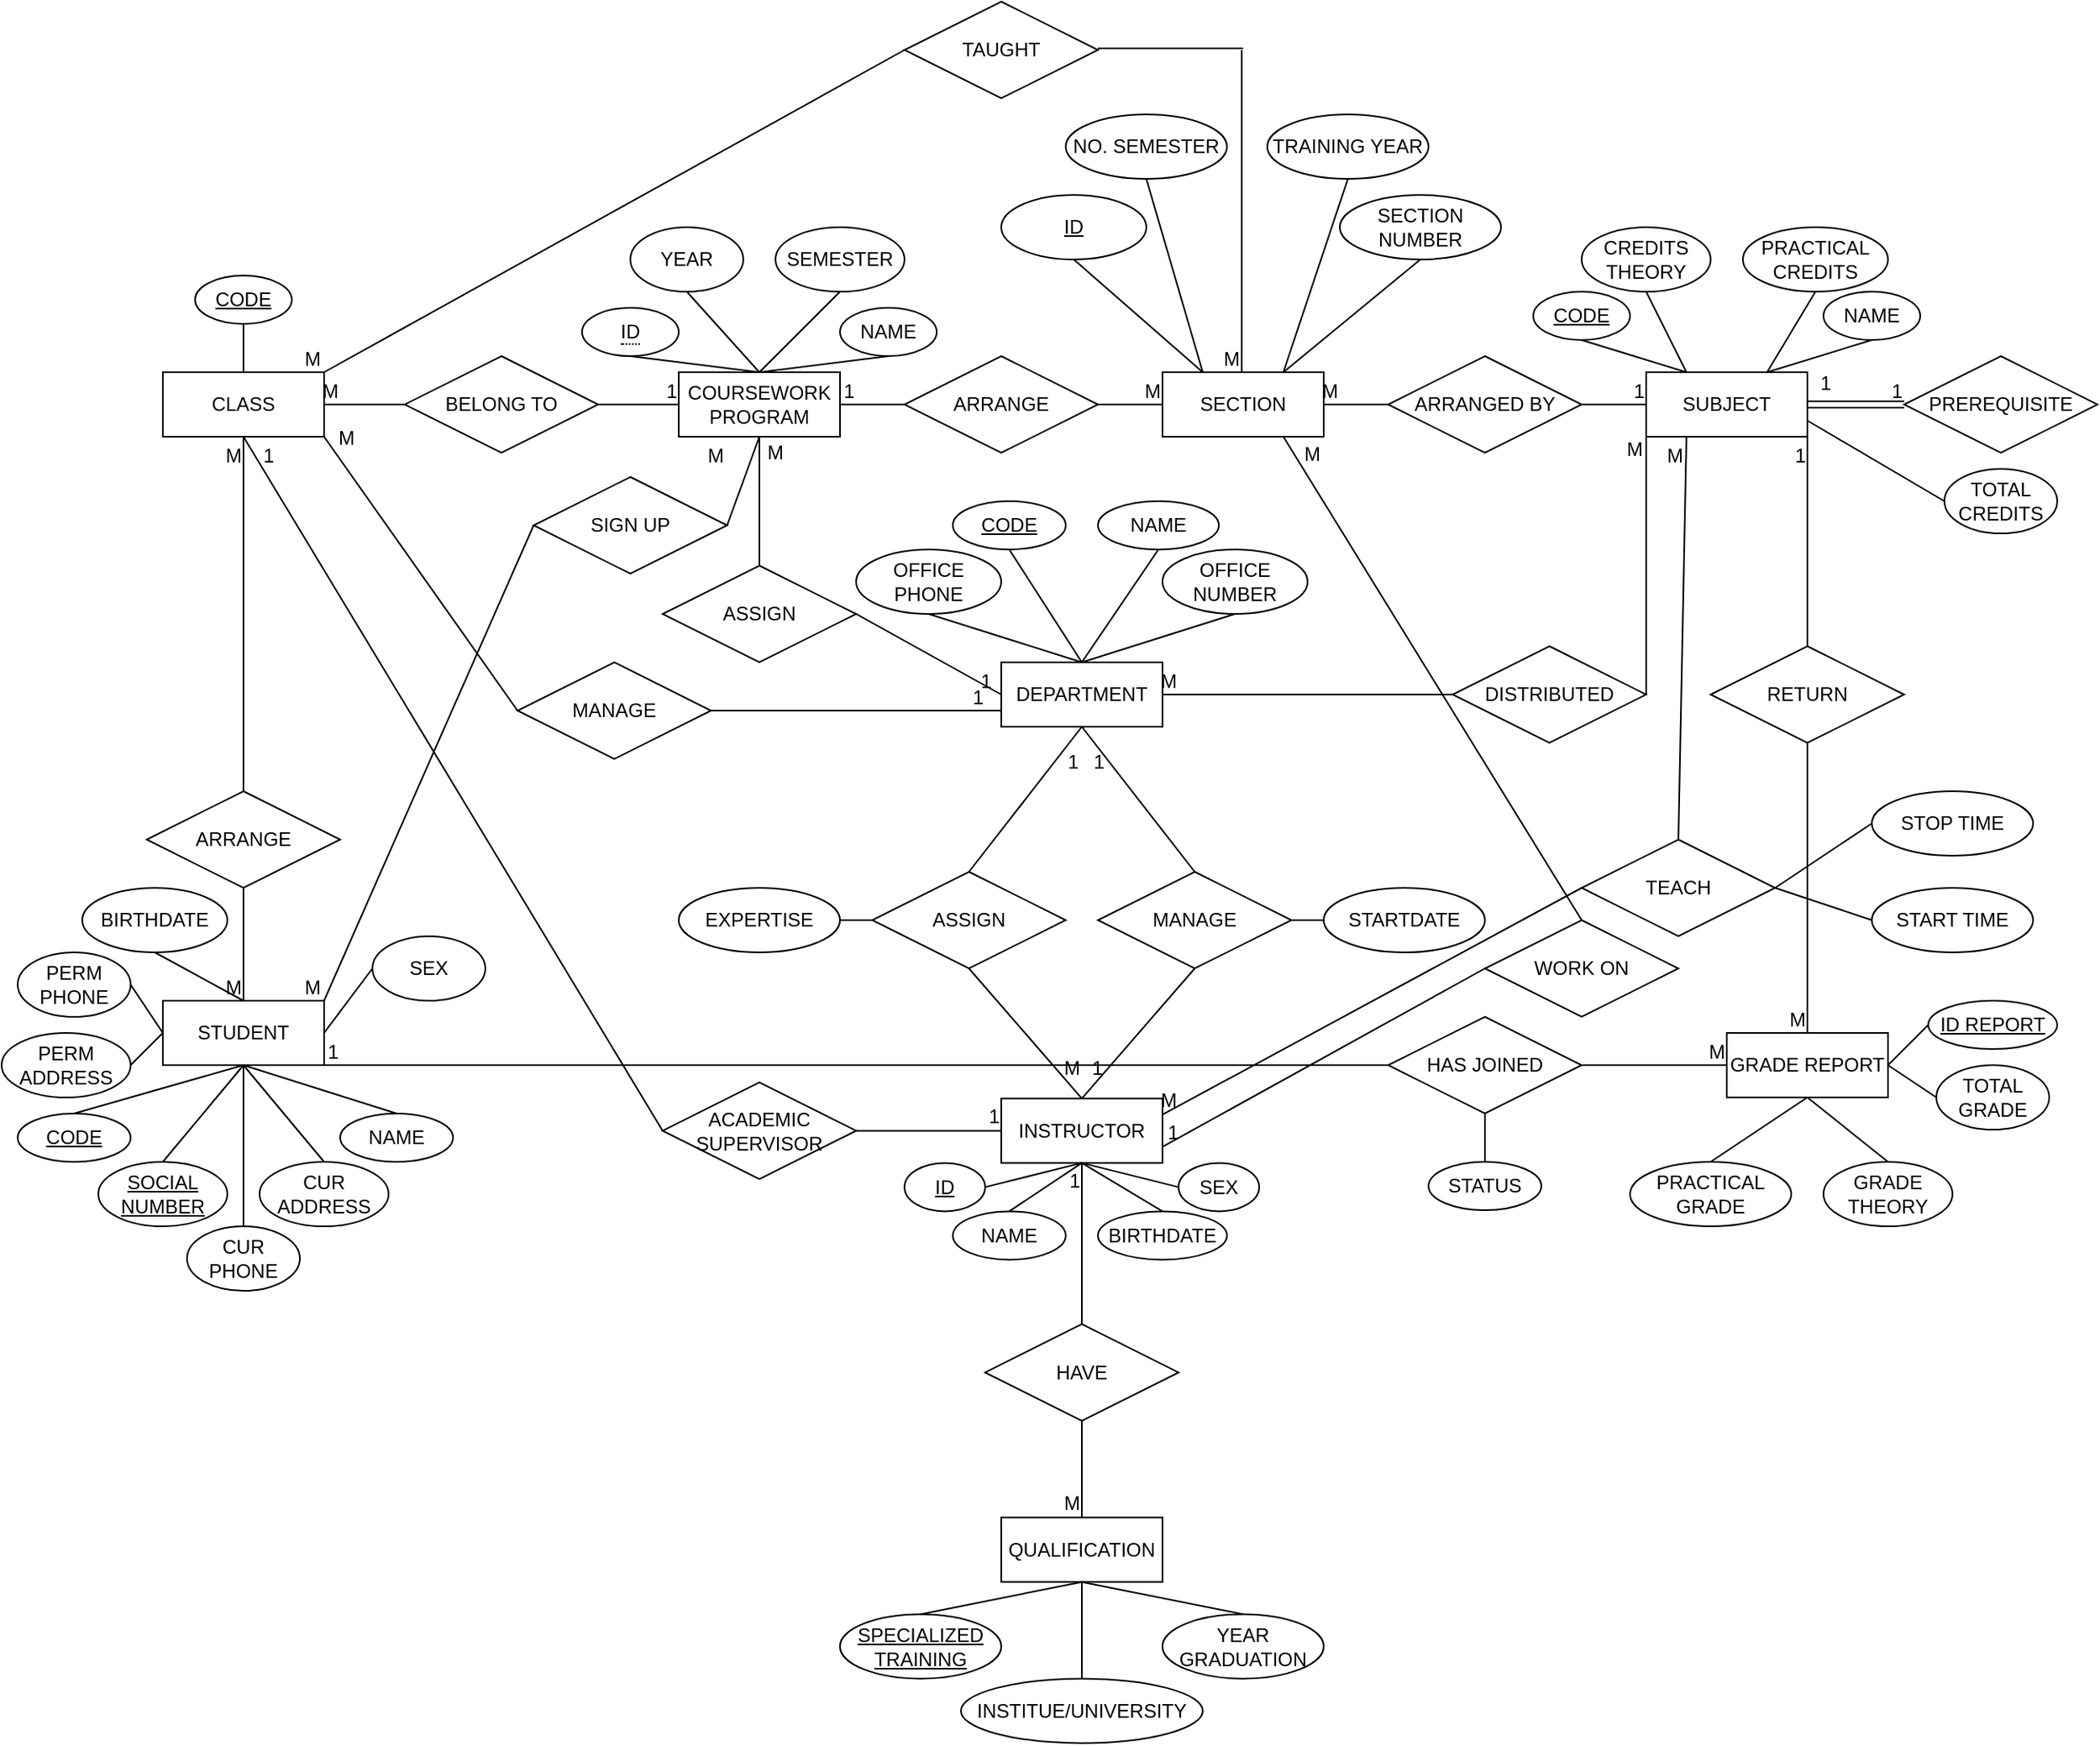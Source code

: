 <mxfile version="25.0.1">
  <diagram id="RyyymKXdCWRtCsgQn27z" name="Page-1">
    <mxGraphModel dx="2422" dy="936" grid="1" gridSize="10" guides="1" tooltips="1" connect="1" arrows="1" fold="1" page="1" pageScale="1" pageWidth="850" pageHeight="1100" math="0" shadow="0">
      <root>
        <mxCell id="0" />
        <mxCell id="1" parent="0" />
        <mxCell id="7ZK1Y5ws_Exiy7aWr8XM-1" value="" style="group;movable=0;resizable=0;rotatable=0;deletable=0;editable=0;locked=1;connectable=0;" vertex="1" connectable="0" parent="1">
          <mxGeometry x="-650" y="10" width="1300" height="1080.7" as="geometry" />
        </mxCell>
        <mxCell id="lGr11fPGhvHmPJ0eXsHo-1" value="DEPARTMENT" style="whiteSpace=wrap;html=1;align=center;movable=1;resizable=1;rotatable=1;deletable=1;editable=1;locked=0;connectable=1;" parent="7ZK1Y5ws_Exiy7aWr8XM-1" vertex="1">
          <mxGeometry x="620" y="410" width="100" height="40" as="geometry" />
        </mxCell>
        <mxCell id="lGr11fPGhvHmPJ0eXsHo-2" value="INSTRUCTOR" style="whiteSpace=wrap;html=1;align=center;movable=1;resizable=1;rotatable=1;deletable=1;editable=1;locked=0;connectable=1;" parent="7ZK1Y5ws_Exiy7aWr8XM-1" vertex="1">
          <mxGeometry x="620" y="680.7" width="100" height="40" as="geometry" />
        </mxCell>
        <mxCell id="DVAsrCJxTjxEZ8jsPkBp-3" value="SUBJECT" style="whiteSpace=wrap;html=1;align=center;movable=1;resizable=1;rotatable=1;deletable=1;editable=1;locked=0;connectable=1;" parent="7ZK1Y5ws_Exiy7aWr8XM-1" vertex="1">
          <mxGeometry x="1020" y="230" width="100" height="40" as="geometry" />
        </mxCell>
        <mxCell id="10RSRIfIDj_Dpi1gs3Or-1" value="CLASS" style="whiteSpace=wrap;html=1;align=center;movable=1;resizable=1;rotatable=1;deletable=1;editable=1;locked=0;connectable=1;" parent="7ZK1Y5ws_Exiy7aWr8XM-1" vertex="1">
          <mxGeometry x="100" y="230" width="100" height="40" as="geometry" />
        </mxCell>
        <mxCell id="10RSRIfIDj_Dpi1gs3Or-2" value="STUDENT" style="whiteSpace=wrap;html=1;align=center;movable=1;resizable=1;rotatable=1;deletable=1;editable=1;locked=0;connectable=1;" parent="7ZK1Y5ws_Exiy7aWr8XM-1" vertex="1">
          <mxGeometry x="100" y="620" width="100" height="40" as="geometry" />
        </mxCell>
        <mxCell id="10RSRIfIDj_Dpi1gs3Or-6" value="MANAGE" style="shape=rhombus;perimeter=rhombusPerimeter;whiteSpace=wrap;html=1;align=center;movable=1;resizable=1;rotatable=1;deletable=1;editable=1;locked=0;connectable=1;" parent="7ZK1Y5ws_Exiy7aWr8XM-1" vertex="1">
          <mxGeometry x="680" y="540" width="120" height="60" as="geometry" />
        </mxCell>
        <mxCell id="10RSRIfIDj_Dpi1gs3Or-9" value="" style="endArrow=none;html=1;rounded=0;entryX=0.5;entryY=1;entryDx=0;entryDy=0;exitX=0.5;exitY=0;exitDx=0;exitDy=0;movable=1;resizable=1;rotatable=1;deletable=1;editable=1;locked=0;connectable=1;" parent="7ZK1Y5ws_Exiy7aWr8XM-1" source="10RSRIfIDj_Dpi1gs3Or-6" target="lGr11fPGhvHmPJ0eXsHo-1" edge="1">
          <mxGeometry relative="1" as="geometry">
            <mxPoint x="580" y="360" as="sourcePoint" />
            <mxPoint x="740" y="360" as="targetPoint" />
          </mxGeometry>
        </mxCell>
        <mxCell id="10RSRIfIDj_Dpi1gs3Or-10" value="1" style="resizable=1;html=1;whiteSpace=wrap;align=right;verticalAlign=bottom;movable=1;rotatable=1;deletable=1;editable=1;locked=0;connectable=1;" parent="10RSRIfIDj_Dpi1gs3Or-9" connectable="0" vertex="1">
          <mxGeometry x="1" relative="1" as="geometry">
            <mxPoint x="15" y="30" as="offset" />
          </mxGeometry>
        </mxCell>
        <mxCell id="10RSRIfIDj_Dpi1gs3Or-11" value="" style="endArrow=none;html=1;rounded=0;entryX=0.5;entryY=0;entryDx=0;entryDy=0;exitX=0.5;exitY=1;exitDx=0;exitDy=0;movable=1;resizable=1;rotatable=1;deletable=1;editable=1;locked=0;connectable=1;" parent="7ZK1Y5ws_Exiy7aWr8XM-1" source="10RSRIfIDj_Dpi1gs3Or-6" target="lGr11fPGhvHmPJ0eXsHo-2" edge="1">
          <mxGeometry relative="1" as="geometry">
            <mxPoint x="580" y="550" as="sourcePoint" />
            <mxPoint x="740" y="550" as="targetPoint" />
          </mxGeometry>
        </mxCell>
        <mxCell id="10RSRIfIDj_Dpi1gs3Or-12" value="1" style="resizable=1;html=1;whiteSpace=wrap;align=right;verticalAlign=bottom;movable=1;rotatable=1;deletable=1;editable=1;locked=0;connectable=1;" parent="10RSRIfIDj_Dpi1gs3Or-11" connectable="0" vertex="1">
          <mxGeometry x="1" relative="1" as="geometry">
            <mxPoint x="15" y="-10" as="offset" />
          </mxGeometry>
        </mxCell>
        <mxCell id="10RSRIfIDj_Dpi1gs3Or-13" value="ASSIGN" style="shape=rhombus;perimeter=rhombusPerimeter;whiteSpace=wrap;html=1;align=center;movable=1;resizable=1;rotatable=1;deletable=1;editable=1;locked=0;connectable=1;" parent="7ZK1Y5ws_Exiy7aWr8XM-1" vertex="1">
          <mxGeometry x="540" y="540" width="120" height="60" as="geometry" />
        </mxCell>
        <mxCell id="10RSRIfIDj_Dpi1gs3Or-14" value="" style="endArrow=none;html=1;rounded=0;entryX=0.5;entryY=1;entryDx=0;entryDy=0;exitX=0.5;exitY=0;exitDx=0;exitDy=0;movable=1;resizable=1;rotatable=1;deletable=1;editable=1;locked=0;connectable=1;" parent="7ZK1Y5ws_Exiy7aWr8XM-1" source="10RSRIfIDj_Dpi1gs3Or-13" target="lGr11fPGhvHmPJ0eXsHo-1" edge="1">
          <mxGeometry relative="1" as="geometry">
            <mxPoint x="580" y="360" as="sourcePoint" />
            <mxPoint x="740" y="360" as="targetPoint" />
          </mxGeometry>
        </mxCell>
        <mxCell id="10RSRIfIDj_Dpi1gs3Or-15" value="1" style="resizable=1;html=1;whiteSpace=wrap;align=right;verticalAlign=bottom;movable=1;rotatable=1;deletable=1;editable=1;locked=0;connectable=1;" parent="10RSRIfIDj_Dpi1gs3Or-14" connectable="0" vertex="1">
          <mxGeometry x="1" relative="1" as="geometry">
            <mxPoint y="30" as="offset" />
          </mxGeometry>
        </mxCell>
        <mxCell id="10RSRIfIDj_Dpi1gs3Or-16" value="" style="endArrow=none;html=1;rounded=0;entryX=0.5;entryY=0;entryDx=0;entryDy=0;exitX=0.5;exitY=1;exitDx=0;exitDy=0;movable=1;resizable=1;rotatable=1;deletable=1;editable=1;locked=0;connectable=1;" parent="7ZK1Y5ws_Exiy7aWr8XM-1" source="10RSRIfIDj_Dpi1gs3Or-13" target="lGr11fPGhvHmPJ0eXsHo-2" edge="1">
          <mxGeometry relative="1" as="geometry">
            <mxPoint x="580" y="550" as="sourcePoint" />
            <mxPoint x="740" y="550" as="targetPoint" />
          </mxGeometry>
        </mxCell>
        <mxCell id="10RSRIfIDj_Dpi1gs3Or-17" value="M" style="resizable=1;html=1;whiteSpace=wrap;align=right;verticalAlign=bottom;movable=1;rotatable=1;deletable=1;editable=1;locked=0;connectable=1;" parent="10RSRIfIDj_Dpi1gs3Or-16" connectable="0" vertex="1">
          <mxGeometry x="1" relative="1" as="geometry">
            <mxPoint y="-10" as="offset" />
          </mxGeometry>
        </mxCell>
        <mxCell id="10RSRIfIDj_Dpi1gs3Or-19" value="" style="endArrow=none;html=1;rounded=0;entryX=0.5;entryY=1;entryDx=0;entryDy=0;exitX=0.5;exitY=0;exitDx=0;exitDy=0;movable=1;resizable=1;rotatable=1;deletable=1;editable=1;locked=0;connectable=1;" parent="7ZK1Y5ws_Exiy7aWr8XM-1" source="91KudTsjzg_ZM46eEXWO-16" target="lGr11fPGhvHmPJ0eXsHo-2" edge="1">
          <mxGeometry relative="1" as="geometry">
            <mxPoint x="670" y="830.7" as="sourcePoint" />
            <mxPoint x="740" y="860.7" as="targetPoint" />
          </mxGeometry>
        </mxCell>
        <mxCell id="10RSRIfIDj_Dpi1gs3Or-20" value="1" style="resizable=1;html=1;whiteSpace=wrap;align=right;verticalAlign=bottom;movable=1;rotatable=1;deletable=1;editable=1;locked=0;connectable=1;" parent="10RSRIfIDj_Dpi1gs3Or-19" connectable="0" vertex="1">
          <mxGeometry x="1" relative="1" as="geometry">
            <mxPoint y="20" as="offset" />
          </mxGeometry>
        </mxCell>
        <mxCell id="10RSRIfIDj_Dpi1gs3Or-22" value="" style="endArrow=none;html=1;rounded=0;entryX=0.5;entryY=0;entryDx=0;entryDy=0;exitX=0.5;exitY=1;exitDx=0;exitDy=0;exitPerimeter=0;movable=1;resizable=1;rotatable=1;deletable=1;editable=1;locked=0;connectable=1;" parent="7ZK1Y5ws_Exiy7aWr8XM-1" source="91KudTsjzg_ZM46eEXWO-16" target="FTYcjHXT7Pjl8c8po8yQ-33" edge="1">
          <mxGeometry relative="1" as="geometry">
            <mxPoint x="670" y="890.7" as="sourcePoint" />
            <mxPoint x="670" y="1000.7" as="targetPoint" />
          </mxGeometry>
        </mxCell>
        <mxCell id="10RSRIfIDj_Dpi1gs3Or-23" value="M" style="resizable=1;html=1;whiteSpace=wrap;align=right;verticalAlign=bottom;movable=1;rotatable=1;deletable=1;editable=1;locked=0;connectable=1;" parent="10RSRIfIDj_Dpi1gs3Or-22" connectable="0" vertex="1">
          <mxGeometry x="1" relative="1" as="geometry" />
        </mxCell>
        <mxCell id="10RSRIfIDj_Dpi1gs3Or-25" value="DISTRIBUTED" style="shape=rhombus;perimeter=rhombusPerimeter;whiteSpace=wrap;html=1;align=center;movable=1;resizable=1;rotatable=1;deletable=1;editable=1;locked=0;connectable=1;" parent="7ZK1Y5ws_Exiy7aWr8XM-1" vertex="1">
          <mxGeometry x="900" y="400" width="120" height="60" as="geometry" />
        </mxCell>
        <mxCell id="10RSRIfIDj_Dpi1gs3Or-26" value="" style="endArrow=none;html=1;rounded=0;exitX=0;exitY=0.5;exitDx=0;exitDy=0;entryX=1;entryY=0.5;entryDx=0;entryDy=0;movable=1;resizable=1;rotatable=1;deletable=1;editable=1;locked=0;connectable=1;" parent="7ZK1Y5ws_Exiy7aWr8XM-1" source="10RSRIfIDj_Dpi1gs3Or-25" target="lGr11fPGhvHmPJ0eXsHo-1" edge="1">
          <mxGeometry relative="1" as="geometry">
            <mxPoint x="640" y="620" as="sourcePoint" />
            <mxPoint x="800" y="620" as="targetPoint" />
          </mxGeometry>
        </mxCell>
        <mxCell id="10RSRIfIDj_Dpi1gs3Or-27" value="M" style="resizable=1;html=1;whiteSpace=wrap;align=right;verticalAlign=bottom;movable=1;rotatable=1;deletable=1;editable=1;locked=0;connectable=1;" parent="10RSRIfIDj_Dpi1gs3Or-26" connectable="0" vertex="1">
          <mxGeometry x="1" relative="1" as="geometry">
            <mxPoint x="10" as="offset" />
          </mxGeometry>
        </mxCell>
        <mxCell id="10RSRIfIDj_Dpi1gs3Or-28" value="" style="endArrow=none;html=1;rounded=0;exitX=1;exitY=0.5;exitDx=0;exitDy=0;entryX=0;entryY=1;entryDx=0;entryDy=0;movable=1;resizable=1;rotatable=1;deletable=1;editable=1;locked=0;connectable=1;" parent="7ZK1Y5ws_Exiy7aWr8XM-1" source="10RSRIfIDj_Dpi1gs3Or-25" target="DVAsrCJxTjxEZ8jsPkBp-3" edge="1">
          <mxGeometry relative="1" as="geometry">
            <mxPoint x="640" y="440" as="sourcePoint" />
            <mxPoint x="1050" y="280" as="targetPoint" />
          </mxGeometry>
        </mxCell>
        <mxCell id="10RSRIfIDj_Dpi1gs3Or-29" value="M" style="resizable=1;html=1;whiteSpace=wrap;align=right;verticalAlign=bottom;movable=1;rotatable=1;deletable=1;editable=1;locked=0;connectable=1;" parent="10RSRIfIDj_Dpi1gs3Or-28" connectable="0" vertex="1">
          <mxGeometry x="1" relative="1" as="geometry">
            <mxPoint x="-1" y="16" as="offset" />
          </mxGeometry>
        </mxCell>
        <mxCell id="10RSRIfIDj_Dpi1gs3Or-30" value="TEACH" style="shape=rhombus;perimeter=rhombusPerimeter;whiteSpace=wrap;html=1;align=center;movable=1;resizable=1;rotatable=1;deletable=1;editable=1;locked=0;connectable=1;" parent="7ZK1Y5ws_Exiy7aWr8XM-1" vertex="1">
          <mxGeometry x="980" y="520" width="120" height="60" as="geometry" />
        </mxCell>
        <mxCell id="10RSRIfIDj_Dpi1gs3Or-31" value="" style="endArrow=none;html=1;rounded=0;exitX=0;exitY=0.5;exitDx=0;exitDy=0;entryX=1;entryY=0.25;entryDx=0;entryDy=0;movable=1;resizable=1;rotatable=1;deletable=1;editable=1;locked=0;connectable=1;" parent="7ZK1Y5ws_Exiy7aWr8XM-1" source="10RSRIfIDj_Dpi1gs3Or-30" target="lGr11fPGhvHmPJ0eXsHo-2" edge="1">
          <mxGeometry relative="1" as="geometry">
            <mxPoint x="640" y="780" as="sourcePoint" />
            <mxPoint x="800" y="780" as="targetPoint" />
          </mxGeometry>
        </mxCell>
        <mxCell id="10RSRIfIDj_Dpi1gs3Or-32" value="M" style="resizable=1;html=1;whiteSpace=wrap;align=right;verticalAlign=bottom;movable=1;rotatable=1;deletable=1;editable=1;locked=0;connectable=1;" parent="10RSRIfIDj_Dpi1gs3Or-31" connectable="0" vertex="1">
          <mxGeometry x="1" relative="1" as="geometry">
            <mxPoint x="10" as="offset" />
          </mxGeometry>
        </mxCell>
        <mxCell id="10RSRIfIDj_Dpi1gs3Or-33" value="" style="endArrow=none;html=1;rounded=0;entryX=0.25;entryY=1;entryDx=0;entryDy=0;exitX=0.5;exitY=0;exitDx=0;exitDy=0;movable=1;resizable=1;rotatable=1;deletable=1;editable=1;locked=0;connectable=1;" parent="7ZK1Y5ws_Exiy7aWr8XM-1" source="10RSRIfIDj_Dpi1gs3Or-30" target="DVAsrCJxTjxEZ8jsPkBp-3" edge="1">
          <mxGeometry relative="1" as="geometry">
            <mxPoint x="540" y="440" as="sourcePoint" />
            <mxPoint x="700" y="440" as="targetPoint" />
          </mxGeometry>
        </mxCell>
        <mxCell id="10RSRIfIDj_Dpi1gs3Or-34" value="M" style="resizable=1;html=1;whiteSpace=wrap;align=right;verticalAlign=bottom;movable=1;rotatable=1;deletable=1;editable=1;locked=0;connectable=1;" parent="10RSRIfIDj_Dpi1gs3Or-33" connectable="0" vertex="1">
          <mxGeometry x="1" relative="1" as="geometry">
            <mxPoint y="20" as="offset" />
          </mxGeometry>
        </mxCell>
        <mxCell id="10RSRIfIDj_Dpi1gs3Or-35" value="ACADEMIC SUPERVISOR" style="shape=rhombus;perimeter=rhombusPerimeter;whiteSpace=wrap;html=1;align=center;movable=1;resizable=1;rotatable=1;deletable=1;editable=1;locked=0;connectable=1;" parent="7ZK1Y5ws_Exiy7aWr8XM-1" vertex="1">
          <mxGeometry x="410" y="670.7" width="120" height="60" as="geometry" />
        </mxCell>
        <mxCell id="10RSRIfIDj_Dpi1gs3Or-36" value="" style="endArrow=none;html=1;rounded=0;entryX=0.5;entryY=1;entryDx=0;entryDy=0;exitX=0;exitY=0.5;exitDx=0;exitDy=0;movable=1;resizable=1;rotatable=1;deletable=1;editable=1;locked=0;connectable=1;" parent="7ZK1Y5ws_Exiy7aWr8XM-1" source="10RSRIfIDj_Dpi1gs3Or-35" target="10RSRIfIDj_Dpi1gs3Or-1" edge="1">
          <mxGeometry relative="1" as="geometry">
            <mxPoint x="440" y="560" as="sourcePoint" />
            <mxPoint x="600" y="560" as="targetPoint" />
          </mxGeometry>
        </mxCell>
        <mxCell id="10RSRIfIDj_Dpi1gs3Or-37" value="1" style="resizable=1;html=1;whiteSpace=wrap;align=right;verticalAlign=bottom;movable=1;rotatable=1;deletable=1;editable=1;locked=0;connectable=1;" parent="10RSRIfIDj_Dpi1gs3Or-36" connectable="0" vertex="1">
          <mxGeometry x="1" relative="1" as="geometry">
            <mxPoint x="20" y="20" as="offset" />
          </mxGeometry>
        </mxCell>
        <mxCell id="10RSRIfIDj_Dpi1gs3Or-38" value="" style="endArrow=none;html=1;rounded=0;exitX=1;exitY=0.5;exitDx=0;exitDy=0;entryX=0;entryY=0.5;entryDx=0;entryDy=0;movable=1;resizable=1;rotatable=1;deletable=1;editable=1;locked=0;connectable=1;" parent="7ZK1Y5ws_Exiy7aWr8XM-1" source="10RSRIfIDj_Dpi1gs3Or-35" target="lGr11fPGhvHmPJ0eXsHo-2" edge="1">
          <mxGeometry relative="1" as="geometry">
            <mxPoint x="440" y="570.7" as="sourcePoint" />
            <mxPoint x="600" y="570.7" as="targetPoint" />
          </mxGeometry>
        </mxCell>
        <mxCell id="10RSRIfIDj_Dpi1gs3Or-39" value="1" style="resizable=1;html=1;whiteSpace=wrap;align=right;verticalAlign=bottom;movable=1;rotatable=1;deletable=1;editable=1;locked=0;connectable=1;" parent="10RSRIfIDj_Dpi1gs3Or-38" connectable="0" vertex="1">
          <mxGeometry x="1" relative="1" as="geometry" />
        </mxCell>
        <mxCell id="10RSRIfIDj_Dpi1gs3Or-42" value="ARRANGE" style="shape=rhombus;perimeter=rhombusPerimeter;whiteSpace=wrap;html=1;align=center;movable=1;resizable=1;rotatable=1;deletable=1;editable=1;locked=0;connectable=1;" parent="7ZK1Y5ws_Exiy7aWr8XM-1" vertex="1">
          <mxGeometry x="90" y="490" width="120" height="60" as="geometry" />
        </mxCell>
        <mxCell id="FTYcjHXT7Pjl8c8po8yQ-1" value="" style="endArrow=none;html=1;rounded=0;entryX=0.5;entryY=0;entryDx=0;entryDy=0;exitX=0.5;exitY=1;exitDx=0;exitDy=0;movable=1;resizable=1;rotatable=1;deletable=1;editable=1;locked=0;connectable=1;" parent="7ZK1Y5ws_Exiy7aWr8XM-1" source="10RSRIfIDj_Dpi1gs3Or-42" target="10RSRIfIDj_Dpi1gs3Or-2" edge="1">
          <mxGeometry relative="1" as="geometry">
            <mxPoint x="580" y="620" as="sourcePoint" />
            <mxPoint x="740" y="620" as="targetPoint" />
          </mxGeometry>
        </mxCell>
        <mxCell id="FTYcjHXT7Pjl8c8po8yQ-2" value="M" style="resizable=1;html=1;whiteSpace=wrap;align=right;verticalAlign=bottom;movable=1;rotatable=1;deletable=1;editable=1;locked=0;connectable=1;" parent="FTYcjHXT7Pjl8c8po8yQ-1" connectable="0" vertex="1">
          <mxGeometry x="1" relative="1" as="geometry" />
        </mxCell>
        <mxCell id="FTYcjHXT7Pjl8c8po8yQ-3" value="" style="endArrow=none;html=1;rounded=0;exitX=0.5;exitY=0;exitDx=0;exitDy=0;entryX=0.5;entryY=1;entryDx=0;entryDy=0;movable=1;resizable=1;rotatable=1;deletable=1;editable=1;locked=0;connectable=1;" parent="7ZK1Y5ws_Exiy7aWr8XM-1" source="10RSRIfIDj_Dpi1gs3Or-42" target="10RSRIfIDj_Dpi1gs3Or-1" edge="1">
          <mxGeometry relative="1" as="geometry">
            <mxPoint x="580" y="480" as="sourcePoint" />
            <mxPoint x="740" y="480" as="targetPoint" />
          </mxGeometry>
        </mxCell>
        <mxCell id="FTYcjHXT7Pjl8c8po8yQ-4" value="M" style="resizable=1;html=1;whiteSpace=wrap;align=right;verticalAlign=bottom;movable=1;rotatable=1;deletable=1;editable=1;locked=0;connectable=1;" parent="FTYcjHXT7Pjl8c8po8yQ-3" connectable="0" vertex="1">
          <mxGeometry x="1" relative="1" as="geometry">
            <mxPoint y="20" as="offset" />
          </mxGeometry>
        </mxCell>
        <mxCell id="FTYcjHXT7Pjl8c8po8yQ-13" value="ASSIGN" style="shape=rhombus;perimeter=rhombusPerimeter;whiteSpace=wrap;html=1;align=center;movable=1;resizable=1;rotatable=1;deletable=1;editable=1;locked=0;connectable=1;" parent="7ZK1Y5ws_Exiy7aWr8XM-1" vertex="1">
          <mxGeometry x="410" y="350" width="120" height="60" as="geometry" />
        </mxCell>
        <mxCell id="FTYcjHXT7Pjl8c8po8yQ-14" value="" style="endArrow=none;html=1;rounded=0;exitX=1;exitY=0.5;exitDx=0;exitDy=0;entryX=0;entryY=0.5;entryDx=0;entryDy=0;movable=1;resizable=1;rotatable=1;deletable=1;editable=1;locked=0;connectable=1;" parent="7ZK1Y5ws_Exiy7aWr8XM-1" source="FTYcjHXT7Pjl8c8po8yQ-13" target="lGr11fPGhvHmPJ0eXsHo-1" edge="1">
          <mxGeometry relative="1" as="geometry">
            <mxPoint x="650" y="540" as="sourcePoint" />
            <mxPoint x="810" y="540" as="targetPoint" />
          </mxGeometry>
        </mxCell>
        <mxCell id="FTYcjHXT7Pjl8c8po8yQ-15" value="1" style="resizable=1;html=1;whiteSpace=wrap;align=right;verticalAlign=bottom;movable=1;rotatable=1;deletable=1;editable=1;locked=0;connectable=1;" parent="FTYcjHXT7Pjl8c8po8yQ-14" connectable="0" vertex="1">
          <mxGeometry x="1" relative="1" as="geometry">
            <mxPoint x="-5" as="offset" />
          </mxGeometry>
        </mxCell>
        <mxCell id="FTYcjHXT7Pjl8c8po8yQ-16" value="" style="endArrow=none;html=1;rounded=0;entryX=0.5;entryY=1;entryDx=0;entryDy=0;exitX=0.5;exitY=0;exitDx=0;exitDy=0;movable=1;resizable=1;rotatable=1;deletable=1;editable=1;locked=0;connectable=1;" parent="7ZK1Y5ws_Exiy7aWr8XM-1" source="FTYcjHXT7Pjl8c8po8yQ-13" target="Fvd7CVsnH4DVEoG6xafO-46" edge="1">
          <mxGeometry relative="1" as="geometry">
            <mxPoint x="560" y="360" as="sourcePoint" />
            <mxPoint x="180" y="280" as="targetPoint" />
          </mxGeometry>
        </mxCell>
        <mxCell id="FTYcjHXT7Pjl8c8po8yQ-17" value="M" style="resizable=1;html=1;whiteSpace=wrap;align=right;verticalAlign=bottom;movable=1;rotatable=1;deletable=1;editable=1;locked=0;connectable=1;" parent="FTYcjHXT7Pjl8c8po8yQ-16" connectable="0" vertex="1">
          <mxGeometry x="1" relative="1" as="geometry">
            <mxPoint x="16" y="18" as="offset" />
          </mxGeometry>
        </mxCell>
        <mxCell id="FTYcjHXT7Pjl8c8po8yQ-18" value="STARTDATE" style="ellipse;whiteSpace=wrap;html=1;align=center;movable=1;resizable=1;rotatable=1;deletable=1;editable=1;locked=0;connectable=1;" parent="7ZK1Y5ws_Exiy7aWr8XM-1" vertex="1">
          <mxGeometry x="820" y="550" width="100" height="40" as="geometry" />
        </mxCell>
        <mxCell id="FTYcjHXT7Pjl8c8po8yQ-19" value="" style="endArrow=none;html=1;rounded=0;entryX=1;entryY=0.5;entryDx=0;entryDy=0;exitX=0;exitY=0.5;exitDx=0;exitDy=0;movable=1;resizable=1;rotatable=1;deletable=1;editable=1;locked=0;connectable=1;" parent="7ZK1Y5ws_Exiy7aWr8XM-1" source="FTYcjHXT7Pjl8c8po8yQ-18" target="10RSRIfIDj_Dpi1gs3Or-6" edge="1">
          <mxGeometry relative="1" as="geometry">
            <mxPoint x="630" y="690" as="sourcePoint" />
            <mxPoint x="790" y="690" as="targetPoint" />
          </mxGeometry>
        </mxCell>
        <mxCell id="FTYcjHXT7Pjl8c8po8yQ-20" value="EXPERTISE" style="ellipse;whiteSpace=wrap;html=1;align=center;movable=1;resizable=1;rotatable=1;deletable=1;editable=1;locked=0;connectable=1;" parent="7ZK1Y5ws_Exiy7aWr8XM-1" vertex="1">
          <mxGeometry x="420" y="550" width="100" height="40" as="geometry" />
        </mxCell>
        <mxCell id="FTYcjHXT7Pjl8c8po8yQ-21" value="" style="endArrow=none;html=1;rounded=0;entryX=0;entryY=0.5;entryDx=0;entryDy=0;exitX=1;exitY=0.5;exitDx=0;exitDy=0;movable=1;resizable=1;rotatable=1;deletable=1;editable=1;locked=0;connectable=1;" parent="7ZK1Y5ws_Exiy7aWr8XM-1" source="FTYcjHXT7Pjl8c8po8yQ-20" target="10RSRIfIDj_Dpi1gs3Or-13" edge="1">
          <mxGeometry relative="1" as="geometry">
            <mxPoint x="630" y="690" as="sourcePoint" />
            <mxPoint x="790" y="690" as="targetPoint" />
          </mxGeometry>
        </mxCell>
        <mxCell id="FTYcjHXT7Pjl8c8po8yQ-22" value="PREREQUISITE" style="shape=rhombus;perimeter=rhombusPerimeter;whiteSpace=wrap;html=1;align=center;movable=1;resizable=1;rotatable=1;deletable=1;editable=1;locked=0;connectable=1;" parent="7ZK1Y5ws_Exiy7aWr8XM-1" vertex="1">
          <mxGeometry x="1180" y="220" width="120" height="60" as="geometry" />
        </mxCell>
        <mxCell id="FTYcjHXT7Pjl8c8po8yQ-23" value="" style="shape=link;html=1;rounded=0;exitX=1;exitY=0.5;exitDx=0;exitDy=0;entryX=0;entryY=0.5;entryDx=0;entryDy=0;movable=1;resizable=1;rotatable=1;deletable=1;editable=1;locked=0;connectable=1;" parent="7ZK1Y5ws_Exiy7aWr8XM-1" source="DVAsrCJxTjxEZ8jsPkBp-3" target="FTYcjHXT7Pjl8c8po8yQ-22" edge="1">
          <mxGeometry relative="1" as="geometry">
            <mxPoint x="1110" y="379.17" as="sourcePoint" />
            <mxPoint x="1230" y="290" as="targetPoint" />
          </mxGeometry>
        </mxCell>
        <mxCell id="FTYcjHXT7Pjl8c8po8yQ-24" value="1" style="resizable=1;html=1;whiteSpace=wrap;align=right;verticalAlign=bottom;movable=1;rotatable=1;deletable=1;editable=1;locked=0;connectable=1;" parent="FTYcjHXT7Pjl8c8po8yQ-23" connectable="0" vertex="1">
          <mxGeometry x="1" relative="1" as="geometry" />
        </mxCell>
        <mxCell id="FTYcjHXT7Pjl8c8po8yQ-25" value="1" style="edgeLabel;html=1;align=center;verticalAlign=middle;resizable=1;points=[];fontSize=12;movable=1;rotatable=1;deletable=1;editable=1;locked=0;connectable=1;" parent="FTYcjHXT7Pjl8c8po8yQ-23" vertex="1" connectable="0">
          <mxGeometry x="-0.481" y="13" relative="1" as="geometry">
            <mxPoint x="-5" as="offset" />
          </mxGeometry>
        </mxCell>
        <mxCell id="FTYcjHXT7Pjl8c8po8yQ-26" value="START TIME&lt;span style=&quot;color: rgba(0, 0, 0, 0); font-family: monospace; font-size: 0px; text-align: start; text-wrap-mode: nowrap;&quot;&gt;%3CmxGraphModel%3E%3Croot%3E%3CmxCell%20id%3D%220%22%2F%3E%3CmxCell%20id%3D%221%22%20parent%3D%220%22%2F%3E%3CmxCell%20id%3D%222%22%20value%3D%22ARRANGE%22%20style%3D%22shape%3Drhombus%3Bperimeter%3DrhombusPerimeter%3BwhiteSpace%3Dwrap%3Bhtml%3D1%3Balign%3Dcenter%3B%22%20vertex%3D%221%22%20parent%3D%221%22%3E%3CmxGeometry%20x%3D%22280%22%20y%3D%22290%22%20width%3D%22120%22%20height%3D%2260%22%20as%3D%22geometry%22%2F%3E%3C%2FmxCell%3E%3C%2Froot%3E%3C%2FmxGraphModel%3E&lt;/span&gt;" style="ellipse;whiteSpace=wrap;html=1;align=center;movable=1;resizable=1;rotatable=1;deletable=1;editable=1;locked=0;connectable=1;" parent="7ZK1Y5ws_Exiy7aWr8XM-1" vertex="1">
          <mxGeometry x="1160" y="550" width="100" height="40" as="geometry" />
        </mxCell>
        <mxCell id="FTYcjHXT7Pjl8c8po8yQ-27" value="STOP TIME" style="ellipse;whiteSpace=wrap;html=1;align=center;movable=1;resizable=1;rotatable=1;deletable=1;editable=1;locked=0;connectable=1;" parent="7ZK1Y5ws_Exiy7aWr8XM-1" vertex="1">
          <mxGeometry x="1160" y="490" width="100" height="40" as="geometry" />
        </mxCell>
        <mxCell id="FTYcjHXT7Pjl8c8po8yQ-28" value="" style="endArrow=none;html=1;rounded=0;entryX=0;entryY=0.5;entryDx=0;entryDy=0;exitX=1;exitY=0.5;exitDx=0;exitDy=0;movable=1;resizable=1;rotatable=1;deletable=1;editable=1;locked=0;connectable=1;" parent="7ZK1Y5ws_Exiy7aWr8XM-1" source="10RSRIfIDj_Dpi1gs3Or-30" target="FTYcjHXT7Pjl8c8po8yQ-27" edge="1">
          <mxGeometry relative="1" as="geometry">
            <mxPoint x="800" y="580" as="sourcePoint" />
            <mxPoint x="960" y="580" as="targetPoint" />
          </mxGeometry>
        </mxCell>
        <mxCell id="FTYcjHXT7Pjl8c8po8yQ-30" value="" style="endArrow=none;html=1;rounded=0;entryX=0;entryY=0.5;entryDx=0;entryDy=0;exitX=1;exitY=0.5;exitDx=0;exitDy=0;movable=1;resizable=1;rotatable=1;deletable=1;editable=1;locked=0;connectable=1;" parent="7ZK1Y5ws_Exiy7aWr8XM-1" source="10RSRIfIDj_Dpi1gs3Or-30" target="FTYcjHXT7Pjl8c8po8yQ-26" edge="1">
          <mxGeometry relative="1" as="geometry">
            <mxPoint x="800" y="580" as="sourcePoint" />
            <mxPoint x="960" y="580" as="targetPoint" />
          </mxGeometry>
        </mxCell>
        <mxCell id="FTYcjHXT7Pjl8c8po8yQ-33" value="QUALIFICATION" style="whiteSpace=wrap;html=1;align=center;movable=1;resizable=1;rotatable=1;deletable=1;editable=1;locked=0;connectable=1;" parent="7ZK1Y5ws_Exiy7aWr8XM-1" vertex="1">
          <mxGeometry x="620" y="940.7" width="100" height="40" as="geometry" />
        </mxCell>
        <mxCell id="91KudTsjzg_ZM46eEXWO-1" value="NAME" style="ellipse;whiteSpace=wrap;html=1;align=center;movable=1;resizable=1;rotatable=1;deletable=1;editable=1;locked=0;connectable=1;" parent="7ZK1Y5ws_Exiy7aWr8XM-1" vertex="1">
          <mxGeometry x="680" y="310" width="75" height="30" as="geometry" />
        </mxCell>
        <mxCell id="91KudTsjzg_ZM46eEXWO-2" value="&lt;u&gt;CODE&lt;/u&gt;" style="ellipse;whiteSpace=wrap;html=1;align=center;movable=1;resizable=1;rotatable=1;deletable=1;editable=1;locked=0;connectable=1;" parent="7ZK1Y5ws_Exiy7aWr8XM-1" vertex="1">
          <mxGeometry x="590" y="310" width="70" height="30" as="geometry" />
        </mxCell>
        <mxCell id="91KudTsjzg_ZM46eEXWO-9" value="OFFICE NUMBER" style="ellipse;whiteSpace=wrap;html=1;align=center;movable=1;resizable=1;rotatable=1;deletable=1;editable=1;locked=0;connectable=1;" parent="7ZK1Y5ws_Exiy7aWr8XM-1" vertex="1">
          <mxGeometry x="720" y="340" width="90" height="40" as="geometry" />
        </mxCell>
        <mxCell id="91KudTsjzg_ZM46eEXWO-10" value="" style="endArrow=none;html=1;rounded=0;entryX=0.5;entryY=1;entryDx=0;entryDy=0;exitX=0.5;exitY=0;exitDx=0;exitDy=0;movable=1;resizable=1;rotatable=1;deletable=1;editable=1;locked=0;connectable=1;" parent="7ZK1Y5ws_Exiy7aWr8XM-1" source="lGr11fPGhvHmPJ0eXsHo-1" target="91KudTsjzg_ZM46eEXWO-1" edge="1">
          <mxGeometry relative="1" as="geometry">
            <mxPoint x="580" y="510" as="sourcePoint" />
            <mxPoint x="740" y="510" as="targetPoint" />
          </mxGeometry>
        </mxCell>
        <mxCell id="91KudTsjzg_ZM46eEXWO-11" value="" style="endArrow=none;html=1;rounded=0;exitX=0.5;exitY=1;exitDx=0;exitDy=0;entryX=0.5;entryY=0;entryDx=0;entryDy=0;movable=1;resizable=1;rotatable=1;deletable=1;editable=1;locked=0;connectable=1;" parent="7ZK1Y5ws_Exiy7aWr8XM-1" source="91KudTsjzg_ZM46eEXWO-2" target="lGr11fPGhvHmPJ0eXsHo-1" edge="1">
          <mxGeometry relative="1" as="geometry">
            <mxPoint x="580" y="510" as="sourcePoint" />
            <mxPoint x="740" y="510" as="targetPoint" />
          </mxGeometry>
        </mxCell>
        <mxCell id="91KudTsjzg_ZM46eEXWO-12" value="" style="endArrow=none;html=1;rounded=0;entryX=0.5;entryY=1;entryDx=0;entryDy=0;exitX=0.5;exitY=0;exitDx=0;exitDy=0;movable=1;resizable=1;rotatable=1;deletable=1;editable=1;locked=0;connectable=1;" parent="7ZK1Y5ws_Exiy7aWr8XM-1" source="lGr11fPGhvHmPJ0eXsHo-1" target="91KudTsjzg_ZM46eEXWO-9" edge="1">
          <mxGeometry relative="1" as="geometry">
            <mxPoint x="580" y="510" as="sourcePoint" />
            <mxPoint x="740" y="510" as="targetPoint" />
          </mxGeometry>
        </mxCell>
        <mxCell id="91KudTsjzg_ZM46eEXWO-13" value="OFFICE PHONE" style="ellipse;whiteSpace=wrap;html=1;align=center;movable=1;resizable=1;rotatable=1;deletable=1;editable=1;locked=0;connectable=1;" parent="7ZK1Y5ws_Exiy7aWr8XM-1" vertex="1">
          <mxGeometry x="530" y="340" width="90" height="40" as="geometry" />
        </mxCell>
        <mxCell id="91KudTsjzg_ZM46eEXWO-14" value="" style="endArrow=none;html=1;rounded=0;exitX=0.5;exitY=1;exitDx=0;exitDy=0;entryX=0.5;entryY=0;entryDx=0;entryDy=0;movable=1;resizable=1;rotatable=1;deletable=1;editable=1;locked=0;connectable=1;" parent="7ZK1Y5ws_Exiy7aWr8XM-1" source="91KudTsjzg_ZM46eEXWO-13" target="lGr11fPGhvHmPJ0eXsHo-1" edge="1">
          <mxGeometry relative="1" as="geometry">
            <mxPoint x="580" y="510" as="sourcePoint" />
            <mxPoint x="740" y="510" as="targetPoint" />
          </mxGeometry>
        </mxCell>
        <mxCell id="91KudTsjzg_ZM46eEXWO-15" value="&lt;u&gt;ID&lt;/u&gt;" style="ellipse;whiteSpace=wrap;html=1;align=center;movable=1;resizable=1;rotatable=1;deletable=1;editable=1;locked=0;connectable=1;" parent="7ZK1Y5ws_Exiy7aWr8XM-1" vertex="1">
          <mxGeometry x="560" y="720.7" width="50" height="30" as="geometry" />
        </mxCell>
        <mxCell id="91KudTsjzg_ZM46eEXWO-16" value="HAVE" style="shape=rhombus;perimeter=rhombusPerimeter;whiteSpace=wrap;html=1;align=center;movable=1;resizable=1;rotatable=1;deletable=1;editable=1;locked=0;connectable=1;" parent="7ZK1Y5ws_Exiy7aWr8XM-1" vertex="1">
          <mxGeometry x="610" y="820.7" width="120" height="60" as="geometry" />
        </mxCell>
        <mxCell id="91KudTsjzg_ZM46eEXWO-17" value="NAME" style="ellipse;whiteSpace=wrap;html=1;align=center;movable=1;resizable=1;rotatable=1;deletable=1;editable=1;locked=0;connectable=1;" parent="7ZK1Y5ws_Exiy7aWr8XM-1" vertex="1">
          <mxGeometry x="590" y="750.7" width="70" height="30" as="geometry" />
        </mxCell>
        <mxCell id="91KudTsjzg_ZM46eEXWO-18" value="" style="endArrow=none;html=1;rounded=0;exitX=0.5;exitY=0;exitDx=0;exitDy=0;entryX=0.5;entryY=1;entryDx=0;entryDy=0;movable=1;resizable=1;rotatable=1;deletable=1;editable=1;locked=0;connectable=1;" parent="7ZK1Y5ws_Exiy7aWr8XM-1" source="91KudTsjzg_ZM46eEXWO-17" target="lGr11fPGhvHmPJ0eXsHo-2" edge="1">
          <mxGeometry relative="1" as="geometry">
            <mxPoint x="610" y="770.7" as="sourcePoint" />
            <mxPoint x="770" y="770.7" as="targetPoint" />
          </mxGeometry>
        </mxCell>
        <mxCell id="91KudTsjzg_ZM46eEXWO-19" value="" style="endArrow=none;html=1;rounded=0;entryX=1;entryY=0.5;entryDx=0;entryDy=0;exitX=0.5;exitY=1;exitDx=0;exitDy=0;movable=1;resizable=1;rotatable=1;deletable=1;editable=1;locked=0;connectable=1;" parent="7ZK1Y5ws_Exiy7aWr8XM-1" source="lGr11fPGhvHmPJ0eXsHo-2" target="91KudTsjzg_ZM46eEXWO-15" edge="1">
          <mxGeometry relative="1" as="geometry">
            <mxPoint x="610" y="770.7" as="sourcePoint" />
            <mxPoint x="770" y="770.7" as="targetPoint" />
          </mxGeometry>
        </mxCell>
        <mxCell id="91KudTsjzg_ZM46eEXWO-20" value="BIRTHDATE" style="ellipse;whiteSpace=wrap;html=1;align=center;movable=1;resizable=1;rotatable=1;deletable=1;editable=1;locked=0;connectable=1;" parent="7ZK1Y5ws_Exiy7aWr8XM-1" vertex="1">
          <mxGeometry x="680" y="750.7" width="80" height="30" as="geometry" />
        </mxCell>
        <mxCell id="91KudTsjzg_ZM46eEXWO-22" value="" style="endArrow=none;html=1;rounded=0;entryX=0.5;entryY=1;entryDx=0;entryDy=0;exitX=0.5;exitY=0;exitDx=0;exitDy=0;movable=1;resizable=1;rotatable=1;deletable=1;editable=1;locked=0;connectable=1;" parent="7ZK1Y5ws_Exiy7aWr8XM-1" source="91KudTsjzg_ZM46eEXWO-20" target="lGr11fPGhvHmPJ0eXsHo-2" edge="1">
          <mxGeometry relative="1" as="geometry">
            <mxPoint x="610" y="650.7" as="sourcePoint" />
            <mxPoint x="770" y="650.7" as="targetPoint" />
          </mxGeometry>
        </mxCell>
        <mxCell id="91KudTsjzg_ZM46eEXWO-23" value="" style="endArrow=none;html=1;rounded=0;entryX=0;entryY=0.5;entryDx=0;entryDy=0;exitX=0.5;exitY=1;exitDx=0;exitDy=0;movable=1;resizable=1;rotatable=1;deletable=1;editable=1;locked=0;connectable=1;" parent="7ZK1Y5ws_Exiy7aWr8XM-1" source="lGr11fPGhvHmPJ0eXsHo-2" target="91KudTsjzg_ZM46eEXWO-24" edge="1">
          <mxGeometry relative="1" as="geometry">
            <mxPoint x="610" y="650.7" as="sourcePoint" />
            <mxPoint x="730" y="735.7" as="targetPoint" />
          </mxGeometry>
        </mxCell>
        <mxCell id="91KudTsjzg_ZM46eEXWO-24" value="SEX" style="ellipse;whiteSpace=wrap;html=1;align=center;movable=1;resizable=1;rotatable=1;deletable=1;editable=1;locked=0;connectable=1;" parent="7ZK1Y5ws_Exiy7aWr8XM-1" vertex="1">
          <mxGeometry x="730" y="720.7" width="50" height="30" as="geometry" />
        </mxCell>
        <mxCell id="91KudTsjzg_ZM46eEXWO-25" value="&lt;u&gt;SPECIALIZED TRAINING&lt;/u&gt;" style="ellipse;whiteSpace=wrap;html=1;align=center;movable=1;resizable=1;rotatable=1;deletable=1;editable=1;locked=0;connectable=1;" parent="7ZK1Y5ws_Exiy7aWr8XM-1" vertex="1">
          <mxGeometry x="520" y="1000.7" width="100" height="40" as="geometry" />
        </mxCell>
        <mxCell id="91KudTsjzg_ZM46eEXWO-26" value="INSTITUE/UNIVERSITY" style="ellipse;whiteSpace=wrap;html=1;align=center;movable=1;resizable=1;rotatable=1;deletable=1;editable=1;locked=0;connectable=1;" parent="7ZK1Y5ws_Exiy7aWr8XM-1" vertex="1">
          <mxGeometry x="595" y="1040.7" width="150" height="40" as="geometry" />
        </mxCell>
        <mxCell id="91KudTsjzg_ZM46eEXWO-27" value="YEAR GRADUATION" style="ellipse;whiteSpace=wrap;html=1;align=center;movable=1;resizable=1;rotatable=1;deletable=1;editable=1;locked=0;connectable=1;" parent="7ZK1Y5ws_Exiy7aWr8XM-1" vertex="1">
          <mxGeometry x="720" y="1000.7" width="100" height="40" as="geometry" />
        </mxCell>
        <mxCell id="91KudTsjzg_ZM46eEXWO-28" value="" style="endArrow=none;html=1;rounded=0;exitX=0.5;exitY=0;exitDx=0;exitDy=0;entryX=0.5;entryY=1;entryDx=0;entryDy=0;movable=1;resizable=1;rotatable=1;deletable=1;editable=1;locked=0;connectable=1;" parent="7ZK1Y5ws_Exiy7aWr8XM-1" source="91KudTsjzg_ZM46eEXWO-25" target="FTYcjHXT7Pjl8c8po8yQ-33" edge="1">
          <mxGeometry relative="1" as="geometry">
            <mxPoint x="600" y="930.7" as="sourcePoint" />
            <mxPoint x="760" y="930.7" as="targetPoint" />
          </mxGeometry>
        </mxCell>
        <mxCell id="91KudTsjzg_ZM46eEXWO-29" value="" style="endArrow=none;html=1;rounded=0;entryX=0.5;entryY=0;entryDx=0;entryDy=0;exitX=0.5;exitY=1;exitDx=0;exitDy=0;movable=1;resizable=1;rotatable=1;deletable=1;editable=1;locked=0;connectable=1;" parent="7ZK1Y5ws_Exiy7aWr8XM-1" source="FTYcjHXT7Pjl8c8po8yQ-33" target="91KudTsjzg_ZM46eEXWO-27" edge="1">
          <mxGeometry relative="1" as="geometry">
            <mxPoint x="600" y="930.7" as="sourcePoint" />
            <mxPoint x="760" y="930.7" as="targetPoint" />
          </mxGeometry>
        </mxCell>
        <mxCell id="91KudTsjzg_ZM46eEXWO-31" value="" style="endArrow=none;html=1;rounded=0;entryX=0.5;entryY=0;entryDx=0;entryDy=0;exitX=0.5;exitY=1;exitDx=0;exitDy=0;movable=1;resizable=1;rotatable=1;deletable=1;editable=1;locked=0;connectable=1;" parent="7ZK1Y5ws_Exiy7aWr8XM-1" source="FTYcjHXT7Pjl8c8po8yQ-33" target="91KudTsjzg_ZM46eEXWO-26" edge="1">
          <mxGeometry relative="1" as="geometry">
            <mxPoint x="600" y="930.7" as="sourcePoint" />
            <mxPoint x="760" y="930.7" as="targetPoint" />
          </mxGeometry>
        </mxCell>
        <mxCell id="91KudTsjzg_ZM46eEXWO-32" value="&lt;u&gt;CODE&lt;/u&gt;" style="ellipse;whiteSpace=wrap;html=1;align=center;movable=1;resizable=1;rotatable=1;deletable=1;editable=1;locked=0;connectable=1;" parent="7ZK1Y5ws_Exiy7aWr8XM-1" vertex="1">
          <mxGeometry x="950" y="180" width="60" height="30" as="geometry" />
        </mxCell>
        <mxCell id="91KudTsjzg_ZM46eEXWO-33" value="NAME" style="ellipse;whiteSpace=wrap;html=1;align=center;movable=1;resizable=1;rotatable=1;deletable=1;editable=1;locked=0;connectable=1;" parent="7ZK1Y5ws_Exiy7aWr8XM-1" vertex="1">
          <mxGeometry x="1130" y="180" width="60" height="30" as="geometry" />
        </mxCell>
        <mxCell id="91KudTsjzg_ZM46eEXWO-34" value="TOTAL CREDITS" style="ellipse;whiteSpace=wrap;html=1;align=center;movable=1;resizable=1;rotatable=1;deletable=1;editable=1;locked=0;connectable=1;" parent="7ZK1Y5ws_Exiy7aWr8XM-1" vertex="1">
          <mxGeometry x="1205" y="290" width="70" height="40" as="geometry" />
        </mxCell>
        <mxCell id="91KudTsjzg_ZM46eEXWO-35" value="CREDITS THEORY" style="ellipse;whiteSpace=wrap;html=1;align=center;movable=1;resizable=1;rotatable=1;deletable=1;editable=1;locked=0;connectable=1;" parent="7ZK1Y5ws_Exiy7aWr8XM-1" vertex="1">
          <mxGeometry x="980" y="140" width="80" height="40" as="geometry" />
        </mxCell>
        <mxCell id="91KudTsjzg_ZM46eEXWO-37" value="PRACTICAL CREDITS" style="ellipse;whiteSpace=wrap;html=1;align=center;movable=1;resizable=1;rotatable=1;deletable=1;editable=1;locked=0;connectable=1;" parent="7ZK1Y5ws_Exiy7aWr8XM-1" vertex="1">
          <mxGeometry x="1080" y="140" width="90" height="40" as="geometry" />
        </mxCell>
        <mxCell id="91KudTsjzg_ZM46eEXWO-38" value="" style="endArrow=none;html=1;rounded=0;exitX=1;exitY=0.75;exitDx=0;exitDy=0;entryX=0;entryY=0.5;entryDx=0;entryDy=0;movable=1;resizable=1;rotatable=1;deletable=1;editable=1;locked=0;connectable=1;" parent="7ZK1Y5ws_Exiy7aWr8XM-1" source="DVAsrCJxTjxEZ8jsPkBp-3" target="91KudTsjzg_ZM46eEXWO-34" edge="1">
          <mxGeometry relative="1" as="geometry">
            <mxPoint x="950" y="320" as="sourcePoint" />
            <mxPoint x="1138" y="298" as="targetPoint" />
          </mxGeometry>
        </mxCell>
        <mxCell id="91KudTsjzg_ZM46eEXWO-39" value="" style="endArrow=none;html=1;rounded=0;exitX=0.75;exitY=0;exitDx=0;exitDy=0;movable=1;resizable=1;rotatable=1;deletable=1;editable=1;locked=0;connectable=1;" parent="7ZK1Y5ws_Exiy7aWr8XM-1" source="DVAsrCJxTjxEZ8jsPkBp-3" edge="1">
          <mxGeometry relative="1" as="geometry">
            <mxPoint x="950" y="320" as="sourcePoint" />
            <mxPoint x="1160" y="210" as="targetPoint" />
          </mxGeometry>
        </mxCell>
        <mxCell id="91KudTsjzg_ZM46eEXWO-40" value="" style="endArrow=none;html=1;rounded=0;exitX=0.5;exitY=1;exitDx=0;exitDy=0;entryX=0.75;entryY=0;entryDx=0;entryDy=0;movable=1;resizable=1;rotatable=1;deletable=1;editable=1;locked=0;connectable=1;" parent="7ZK1Y5ws_Exiy7aWr8XM-1" source="91KudTsjzg_ZM46eEXWO-37" target="DVAsrCJxTjxEZ8jsPkBp-3" edge="1">
          <mxGeometry relative="1" as="geometry">
            <mxPoint x="950" y="320" as="sourcePoint" />
            <mxPoint x="1110" y="320" as="targetPoint" />
          </mxGeometry>
        </mxCell>
        <mxCell id="91KudTsjzg_ZM46eEXWO-41" value="" style="endArrow=none;html=1;rounded=0;entryX=0.25;entryY=0;entryDx=0;entryDy=0;movable=1;resizable=1;rotatable=1;deletable=1;editable=1;locked=0;connectable=1;" parent="7ZK1Y5ws_Exiy7aWr8XM-1" target="DVAsrCJxTjxEZ8jsPkBp-3" edge="1">
          <mxGeometry relative="1" as="geometry">
            <mxPoint x="1020" y="180" as="sourcePoint" />
            <mxPoint x="1070" y="230" as="targetPoint" />
          </mxGeometry>
        </mxCell>
        <mxCell id="91KudTsjzg_ZM46eEXWO-42" value="" style="endArrow=none;html=1;rounded=0;exitX=0.5;exitY=1;exitDx=0;exitDy=0;entryX=0.25;entryY=0;entryDx=0;entryDy=0;movable=1;resizable=1;rotatable=1;deletable=1;editable=1;locked=0;connectable=1;" parent="7ZK1Y5ws_Exiy7aWr8XM-1" source="91KudTsjzg_ZM46eEXWO-32" target="DVAsrCJxTjxEZ8jsPkBp-3" edge="1">
          <mxGeometry relative="1" as="geometry">
            <mxPoint x="950" y="320" as="sourcePoint" />
            <mxPoint x="1110" y="320" as="targetPoint" />
          </mxGeometry>
        </mxCell>
        <mxCell id="91KudTsjzg_ZM46eEXWO-43" value="&lt;u&gt;CODE&lt;/u&gt;" style="ellipse;whiteSpace=wrap;html=1;align=center;movable=1;resizable=1;rotatable=1;deletable=1;editable=1;locked=0;connectable=1;" parent="7ZK1Y5ws_Exiy7aWr8XM-1" vertex="1">
          <mxGeometry x="120" y="170" width="60" height="30" as="geometry" />
        </mxCell>
        <mxCell id="91KudTsjzg_ZM46eEXWO-46" value="" style="endArrow=none;html=1;rounded=0;exitX=0.5;exitY=1;exitDx=0;exitDy=0;entryX=0.5;entryY=0;entryDx=0;entryDy=0;movable=1;resizable=1;rotatable=1;deletable=1;editable=1;locked=0;connectable=1;" parent="7ZK1Y5ws_Exiy7aWr8XM-1" source="91KudTsjzg_ZM46eEXWO-43" target="10RSRIfIDj_Dpi1gs3Or-1" edge="1">
          <mxGeometry relative="1" as="geometry">
            <mxPoint x="300" y="270" as="sourcePoint" />
            <mxPoint x="460" y="270" as="targetPoint" />
          </mxGeometry>
        </mxCell>
        <mxCell id="Fvd7CVsnH4DVEoG6xafO-1" value="NAME" style="ellipse;whiteSpace=wrap;html=1;align=center;movable=1;resizable=1;rotatable=1;deletable=1;editable=1;locked=0;connectable=1;" parent="7ZK1Y5ws_Exiy7aWr8XM-1" vertex="1">
          <mxGeometry x="210" y="690" width="70" height="30" as="geometry" />
        </mxCell>
        <mxCell id="Fvd7CVsnH4DVEoG6xafO-3" value="SEX" style="ellipse;whiteSpace=wrap;html=1;align=center;movable=1;resizable=1;rotatable=1;deletable=1;editable=1;locked=0;connectable=1;" parent="7ZK1Y5ws_Exiy7aWr8XM-1" vertex="1">
          <mxGeometry x="230" y="580" width="70" height="40" as="geometry" />
        </mxCell>
        <mxCell id="Fvd7CVsnH4DVEoG6xafO-4" value="BIRTHDATE" style="ellipse;whiteSpace=wrap;html=1;align=center;movable=1;resizable=1;rotatable=1;deletable=1;editable=1;locked=0;connectable=1;" parent="7ZK1Y5ws_Exiy7aWr8XM-1" vertex="1">
          <mxGeometry x="50" y="550" width="90" height="40" as="geometry" />
        </mxCell>
        <mxCell id="Fvd7CVsnH4DVEoG6xafO-5" value="PERM PHONE" style="ellipse;whiteSpace=wrap;html=1;align=center;movable=1;resizable=1;rotatable=1;deletable=1;editable=1;locked=0;connectable=1;" parent="7ZK1Y5ws_Exiy7aWr8XM-1" vertex="1">
          <mxGeometry x="10" y="590" width="70" height="40" as="geometry" />
        </mxCell>
        <mxCell id="Fvd7CVsnH4DVEoG6xafO-6" value="PERM ADDRESS" style="ellipse;whiteSpace=wrap;html=1;align=center;movable=1;resizable=1;rotatable=1;deletable=1;editable=1;locked=0;connectable=1;" parent="7ZK1Y5ws_Exiy7aWr8XM-1" vertex="1">
          <mxGeometry y="640" width="80" height="40" as="geometry" />
        </mxCell>
        <mxCell id="Fvd7CVsnH4DVEoG6xafO-7" value="CUR PHONE" style="ellipse;whiteSpace=wrap;html=1;align=center;movable=1;resizable=1;rotatable=1;deletable=1;editable=1;locked=0;connectable=1;" parent="7ZK1Y5ws_Exiy7aWr8XM-1" vertex="1">
          <mxGeometry x="115" y="760" width="70" height="40" as="geometry" />
        </mxCell>
        <mxCell id="Fvd7CVsnH4DVEoG6xafO-8" value="CUR ADDRESS" style="ellipse;whiteSpace=wrap;html=1;align=center;movable=1;resizable=1;rotatable=1;deletable=1;editable=1;locked=0;connectable=1;" parent="7ZK1Y5ws_Exiy7aWr8XM-1" vertex="1">
          <mxGeometry x="160" y="720" width="80" height="40" as="geometry" />
        </mxCell>
        <mxCell id="Fvd7CVsnH4DVEoG6xafO-9" value="&lt;u&gt;CODE&lt;/u&gt;" style="ellipse;whiteSpace=wrap;html=1;align=center;movable=1;resizable=1;rotatable=1;deletable=1;editable=1;locked=0;connectable=1;" parent="7ZK1Y5ws_Exiy7aWr8XM-1" vertex="1">
          <mxGeometry x="10" y="690" width="70" height="30" as="geometry" />
        </mxCell>
        <mxCell id="Fvd7CVsnH4DVEoG6xafO-10" value="&lt;u&gt;SOCIAL NUMBER&lt;/u&gt;" style="ellipse;whiteSpace=wrap;html=1;align=center;movable=1;resizable=1;rotatable=1;deletable=1;editable=1;locked=0;connectable=1;" parent="7ZK1Y5ws_Exiy7aWr8XM-1" vertex="1">
          <mxGeometry x="60" y="720" width="80" height="40" as="geometry" />
        </mxCell>
        <mxCell id="Fvd7CVsnH4DVEoG6xafO-11" value="" style="endArrow=none;html=1;rounded=0;entryX=0.5;entryY=1;entryDx=0;entryDy=0;exitX=0.5;exitY=0;exitDx=0;exitDy=0;movable=1;resizable=1;rotatable=1;deletable=1;editable=1;locked=0;connectable=1;" parent="7ZK1Y5ws_Exiy7aWr8XM-1" source="Fvd7CVsnH4DVEoG6xafO-1" target="10RSRIfIDj_Dpi1gs3Or-2" edge="1">
          <mxGeometry relative="1" as="geometry">
            <mxPoint x="265" y="670" as="sourcePoint" />
            <mxPoint x="630" y="580" as="targetPoint" />
          </mxGeometry>
        </mxCell>
        <mxCell id="Fvd7CVsnH4DVEoG6xafO-12" value="" style="endArrow=none;html=1;rounded=0;exitX=0.5;exitY=0;exitDx=0;exitDy=0;entryX=0.5;entryY=1;entryDx=0;entryDy=0;movable=1;resizable=1;rotatable=1;deletable=1;editable=1;locked=0;connectable=1;" parent="7ZK1Y5ws_Exiy7aWr8XM-1" source="Fvd7CVsnH4DVEoG6xafO-8" target="10RSRIfIDj_Dpi1gs3Or-2" edge="1">
          <mxGeometry relative="1" as="geometry">
            <mxPoint x="470" y="580" as="sourcePoint" />
            <mxPoint x="630" y="580" as="targetPoint" />
          </mxGeometry>
        </mxCell>
        <mxCell id="Fvd7CVsnH4DVEoG6xafO-13" value="" style="endArrow=none;html=1;rounded=0;exitX=0.5;exitY=1;exitDx=0;exitDy=0;movable=1;resizable=1;rotatable=1;deletable=1;editable=1;locked=0;connectable=1;" parent="7ZK1Y5ws_Exiy7aWr8XM-1" source="10RSRIfIDj_Dpi1gs3Or-2" target="Fvd7CVsnH4DVEoG6xafO-7" edge="1">
          <mxGeometry relative="1" as="geometry">
            <mxPoint x="470" y="580" as="sourcePoint" />
            <mxPoint x="630" y="580" as="targetPoint" />
          </mxGeometry>
        </mxCell>
        <mxCell id="Fvd7CVsnH4DVEoG6xafO-14" value="" style="endArrow=none;html=1;rounded=0;exitX=0.5;exitY=0;exitDx=0;exitDy=0;entryX=0.5;entryY=1;entryDx=0;entryDy=0;movable=1;resizable=1;rotatable=1;deletable=1;editable=1;locked=0;connectable=1;" parent="7ZK1Y5ws_Exiy7aWr8XM-1" source="Fvd7CVsnH4DVEoG6xafO-10" target="10RSRIfIDj_Dpi1gs3Or-2" edge="1">
          <mxGeometry relative="1" as="geometry">
            <mxPoint x="470" y="580" as="sourcePoint" />
            <mxPoint x="150" y="680" as="targetPoint" />
          </mxGeometry>
        </mxCell>
        <mxCell id="Fvd7CVsnH4DVEoG6xafO-15" value="" style="endArrow=none;html=1;rounded=0;exitX=0.5;exitY=0;exitDx=0;exitDy=0;entryX=0.5;entryY=1;entryDx=0;entryDy=0;movable=1;resizable=1;rotatable=1;deletable=1;editable=1;locked=0;connectable=1;" parent="7ZK1Y5ws_Exiy7aWr8XM-1" source="Fvd7CVsnH4DVEoG6xafO-9" target="10RSRIfIDj_Dpi1gs3Or-2" edge="1">
          <mxGeometry relative="1" as="geometry">
            <mxPoint x="470" y="580" as="sourcePoint" />
            <mxPoint x="630" y="580" as="targetPoint" />
          </mxGeometry>
        </mxCell>
        <mxCell id="Fvd7CVsnH4DVEoG6xafO-16" value="" style="endArrow=none;html=1;rounded=0;entryX=0;entryY=0.5;entryDx=0;entryDy=0;exitX=1;exitY=0.5;exitDx=0;exitDy=0;movable=1;resizable=1;rotatable=1;deletable=1;editable=1;locked=0;connectable=1;" parent="7ZK1Y5ws_Exiy7aWr8XM-1" source="Fvd7CVsnH4DVEoG6xafO-6" target="10RSRIfIDj_Dpi1gs3Or-2" edge="1">
          <mxGeometry relative="1" as="geometry">
            <mxPoint x="80" y="660" as="sourcePoint" />
            <mxPoint x="630" y="580" as="targetPoint" />
          </mxGeometry>
        </mxCell>
        <mxCell id="Fvd7CVsnH4DVEoG6xafO-17" value="" style="endArrow=none;html=1;rounded=0;exitX=1;exitY=0.5;exitDx=0;exitDy=0;entryX=0;entryY=0.5;entryDx=0;entryDy=0;movable=1;resizable=1;rotatable=1;deletable=1;editable=1;locked=0;connectable=1;" parent="7ZK1Y5ws_Exiy7aWr8XM-1" source="Fvd7CVsnH4DVEoG6xafO-5" target="10RSRIfIDj_Dpi1gs3Or-2" edge="1">
          <mxGeometry relative="1" as="geometry">
            <mxPoint x="470" y="580" as="sourcePoint" />
            <mxPoint x="630" y="580" as="targetPoint" />
          </mxGeometry>
        </mxCell>
        <mxCell id="Fvd7CVsnH4DVEoG6xafO-18" value="" style="endArrow=none;html=1;rounded=0;exitX=0.5;exitY=1;exitDx=0;exitDy=0;entryX=0.5;entryY=0;entryDx=0;entryDy=0;movable=1;resizable=1;rotatable=1;deletable=1;editable=1;locked=0;connectable=1;" parent="7ZK1Y5ws_Exiy7aWr8XM-1" source="Fvd7CVsnH4DVEoG6xafO-4" target="10RSRIfIDj_Dpi1gs3Or-2" edge="1">
          <mxGeometry relative="1" as="geometry">
            <mxPoint x="470" y="580" as="sourcePoint" />
            <mxPoint x="630" y="580" as="targetPoint" />
          </mxGeometry>
        </mxCell>
        <mxCell id="Fvd7CVsnH4DVEoG6xafO-19" value="" style="endArrow=none;html=1;rounded=0;entryX=0;entryY=0.5;entryDx=0;entryDy=0;exitX=1;exitY=0.5;exitDx=0;exitDy=0;movable=1;resizable=1;rotatable=1;deletable=1;editable=1;locked=0;connectable=1;" parent="7ZK1Y5ws_Exiy7aWr8XM-1" source="10RSRIfIDj_Dpi1gs3Or-2" target="Fvd7CVsnH4DVEoG6xafO-3" edge="1">
          <mxGeometry relative="1" as="geometry">
            <mxPoint x="470" y="580" as="sourcePoint" />
            <mxPoint x="630" y="580" as="targetPoint" />
          </mxGeometry>
        </mxCell>
        <mxCell id="Fvd7CVsnH4DVEoG6xafO-31" value="SECTION" style="whiteSpace=wrap;html=1;align=center;movable=1;resizable=1;rotatable=1;deletable=1;editable=1;locked=0;connectable=1;" parent="7ZK1Y5ws_Exiy7aWr8XM-1" vertex="1">
          <mxGeometry x="720" y="230" width="100" height="40" as="geometry" />
        </mxCell>
        <mxCell id="Fvd7CVsnH4DVEoG6xafO-35" value="NO. SEMESTER" style="ellipse;whiteSpace=wrap;html=1;align=center;movable=1;resizable=1;rotatable=1;deletable=1;editable=1;locked=0;connectable=1;" parent="7ZK1Y5ws_Exiy7aWr8XM-1" vertex="1">
          <mxGeometry x="660" y="70" width="100" height="40" as="geometry" />
        </mxCell>
        <mxCell id="Fvd7CVsnH4DVEoG6xafO-36" value="TRAINING YEAR" style="ellipse;whiteSpace=wrap;html=1;align=center;movable=1;resizable=1;rotatable=1;deletable=1;editable=1;locked=0;connectable=1;" parent="7ZK1Y5ws_Exiy7aWr8XM-1" vertex="1">
          <mxGeometry x="785" y="70" width="100" height="40" as="geometry" />
        </mxCell>
        <mxCell id="Fvd7CVsnH4DVEoG6xafO-37" value="SECTION NUMBER" style="ellipse;whiteSpace=wrap;html=1;align=center;movable=1;resizable=1;rotatable=1;deletable=1;editable=1;locked=0;connectable=1;" parent="7ZK1Y5ws_Exiy7aWr8XM-1" vertex="1">
          <mxGeometry x="830" y="120" width="100" height="40" as="geometry" />
        </mxCell>
        <mxCell id="Fvd7CVsnH4DVEoG6xafO-38" value="" style="endArrow=none;html=1;rounded=0;entryX=0.5;entryY=1;entryDx=0;entryDy=0;exitX=0.75;exitY=0;exitDx=0;exitDy=0;movable=1;resizable=1;rotatable=1;deletable=1;editable=1;locked=0;connectable=1;" parent="7ZK1Y5ws_Exiy7aWr8XM-1" source="Fvd7CVsnH4DVEoG6xafO-31" target="Fvd7CVsnH4DVEoG6xafO-37" edge="1">
          <mxGeometry relative="1" as="geometry">
            <mxPoint x="645" y="240" as="sourcePoint" />
            <mxPoint x="805" y="240" as="targetPoint" />
          </mxGeometry>
        </mxCell>
        <mxCell id="Fvd7CVsnH4DVEoG6xafO-39" value="" style="endArrow=none;html=1;rounded=0;exitX=0.5;exitY=1;exitDx=0;exitDy=0;entryX=0.75;entryY=0;entryDx=0;entryDy=0;movable=1;resizable=1;rotatable=1;deletable=1;editable=1;locked=0;connectable=1;" parent="7ZK1Y5ws_Exiy7aWr8XM-1" source="Fvd7CVsnH4DVEoG6xafO-36" target="Fvd7CVsnH4DVEoG6xafO-31" edge="1">
          <mxGeometry relative="1" as="geometry">
            <mxPoint x="725" y="220" as="sourcePoint" />
            <mxPoint x="805" y="240" as="targetPoint" />
          </mxGeometry>
        </mxCell>
        <mxCell id="Fvd7CVsnH4DVEoG6xafO-40" value="" style="endArrow=none;html=1;rounded=0;exitX=0.5;exitY=1;exitDx=0;exitDy=0;entryX=0.25;entryY=0;entryDx=0;entryDy=0;movable=1;resizable=1;rotatable=1;deletable=1;editable=1;locked=0;connectable=1;" parent="7ZK1Y5ws_Exiy7aWr8XM-1" source="Fvd7CVsnH4DVEoG6xafO-35" target="Fvd7CVsnH4DVEoG6xafO-31" edge="1">
          <mxGeometry relative="1" as="geometry">
            <mxPoint x="645" y="240" as="sourcePoint" />
            <mxPoint x="805" y="240" as="targetPoint" />
          </mxGeometry>
        </mxCell>
        <mxCell id="Fvd7CVsnH4DVEoG6xafO-41" value="ID" style="ellipse;whiteSpace=wrap;html=1;align=center;fontStyle=4;movable=1;resizable=1;rotatable=1;deletable=1;editable=1;locked=0;connectable=1;" parent="7ZK1Y5ws_Exiy7aWr8XM-1" vertex="1">
          <mxGeometry x="620" y="120" width="90" height="40" as="geometry" />
        </mxCell>
        <mxCell id="Fvd7CVsnH4DVEoG6xafO-42" value="" style="endArrow=none;html=1;rounded=0;exitX=0.5;exitY=1;exitDx=0;exitDy=0;entryX=0.25;entryY=0;entryDx=0;entryDy=0;movable=1;resizable=1;rotatable=1;deletable=1;editable=1;locked=0;connectable=1;" parent="7ZK1Y5ws_Exiy7aWr8XM-1" source="Fvd7CVsnH4DVEoG6xafO-41" target="Fvd7CVsnH4DVEoG6xafO-31" edge="1">
          <mxGeometry relative="1" as="geometry">
            <mxPoint x="645" y="240" as="sourcePoint" />
            <mxPoint x="750" y="220" as="targetPoint" />
          </mxGeometry>
        </mxCell>
        <mxCell id="Fvd7CVsnH4DVEoG6xafO-46" value="COURSEWORK PROGRAM" style="whiteSpace=wrap;html=1;align=center;movable=1;resizable=1;rotatable=1;deletable=1;editable=1;locked=0;connectable=1;" parent="7ZK1Y5ws_Exiy7aWr8XM-1" vertex="1">
          <mxGeometry x="420" y="230" width="100" height="40" as="geometry" />
        </mxCell>
        <mxCell id="Fvd7CVsnH4DVEoG6xafO-47" value="BELONG TO" style="shape=rhombus;perimeter=rhombusPerimeter;whiteSpace=wrap;html=1;align=center;movable=1;resizable=1;rotatable=1;deletable=1;editable=1;locked=0;connectable=1;" parent="7ZK1Y5ws_Exiy7aWr8XM-1" vertex="1">
          <mxGeometry x="250" y="220" width="120" height="60" as="geometry" />
        </mxCell>
        <mxCell id="Fvd7CVsnH4DVEoG6xafO-50" value="" style="endArrow=none;html=1;rounded=0;entryX=1;entryY=0.5;entryDx=0;entryDy=0;exitX=0;exitY=0.5;exitDx=0;exitDy=0;movable=1;resizable=1;rotatable=1;deletable=1;editable=1;locked=0;connectable=1;" parent="7ZK1Y5ws_Exiy7aWr8XM-1" source="Fvd7CVsnH4DVEoG6xafO-47" target="10RSRIfIDj_Dpi1gs3Or-1" edge="1">
          <mxGeometry relative="1" as="geometry">
            <mxPoint x="500" y="490" as="sourcePoint" />
            <mxPoint x="660" y="490" as="targetPoint" />
          </mxGeometry>
        </mxCell>
        <mxCell id="Fvd7CVsnH4DVEoG6xafO-51" value="M" style="resizable=1;html=1;whiteSpace=wrap;align=right;verticalAlign=bottom;movable=1;rotatable=1;deletable=1;editable=1;locked=0;connectable=1;" parent="Fvd7CVsnH4DVEoG6xafO-50" connectable="0" vertex="1">
          <mxGeometry x="1" relative="1" as="geometry">
            <mxPoint x="10" as="offset" />
          </mxGeometry>
        </mxCell>
        <mxCell id="Fvd7CVsnH4DVEoG6xafO-52" value="" style="endArrow=none;html=1;rounded=0;exitX=1;exitY=0.5;exitDx=0;exitDy=0;entryX=0;entryY=0.5;entryDx=0;entryDy=0;movable=1;resizable=1;rotatable=1;deletable=1;editable=1;locked=0;connectable=1;" parent="7ZK1Y5ws_Exiy7aWr8XM-1" source="Fvd7CVsnH4DVEoG6xafO-47" target="Fvd7CVsnH4DVEoG6xafO-46" edge="1">
          <mxGeometry relative="1" as="geometry">
            <mxPoint x="500" y="490" as="sourcePoint" />
            <mxPoint x="660" y="490" as="targetPoint" />
          </mxGeometry>
        </mxCell>
        <mxCell id="Fvd7CVsnH4DVEoG6xafO-53" value="1" style="resizable=1;html=1;whiteSpace=wrap;align=right;verticalAlign=bottom;movable=1;rotatable=1;deletable=1;editable=1;locked=0;connectable=1;" parent="Fvd7CVsnH4DVEoG6xafO-52" connectable="0" vertex="1">
          <mxGeometry x="1" relative="1" as="geometry" />
        </mxCell>
        <mxCell id="Fvd7CVsnH4DVEoG6xafO-55" value="&lt;span style=&quot;border-bottom: 1px dotted&quot;&gt;ID&lt;/span&gt;" style="ellipse;whiteSpace=wrap;html=1;align=center;movable=1;resizable=1;rotatable=1;deletable=1;editable=1;locked=0;connectable=1;" parent="7ZK1Y5ws_Exiy7aWr8XM-1" vertex="1">
          <mxGeometry x="360" y="190" width="60" height="30" as="geometry" />
        </mxCell>
        <mxCell id="CMWN7lH9QfGgb0yVqPpt-1" value="NAME" style="ellipse;whiteSpace=wrap;html=1;align=center;movable=1;resizable=1;rotatable=1;deletable=1;editable=1;locked=0;connectable=1;" vertex="1" parent="7ZK1Y5ws_Exiy7aWr8XM-1">
          <mxGeometry x="520" y="190" width="60" height="30" as="geometry" />
        </mxCell>
        <mxCell id="CMWN7lH9QfGgb0yVqPpt-2" style="edgeStyle=orthogonalEdgeStyle;rounded=0;orthogonalLoop=1;jettySize=auto;html=1;exitX=0.5;exitY=1;exitDx=0;exitDy=0;movable=1;resizable=1;rotatable=1;deletable=1;editable=1;locked=0;connectable=1;" edge="1" parent="7ZK1Y5ws_Exiy7aWr8XM-1" source="CMWN7lH9QfGgb0yVqPpt-1" target="CMWN7lH9QfGgb0yVqPpt-1">
          <mxGeometry relative="1" as="geometry" />
        </mxCell>
        <mxCell id="CMWN7lH9QfGgb0yVqPpt-3" value="YEAR" style="ellipse;whiteSpace=wrap;html=1;align=center;movable=1;resizable=1;rotatable=1;deletable=1;editable=1;locked=0;connectable=1;" vertex="1" parent="7ZK1Y5ws_Exiy7aWr8XM-1">
          <mxGeometry x="390" y="140" width="70" height="40" as="geometry" />
        </mxCell>
        <mxCell id="CMWN7lH9QfGgb0yVqPpt-4" value="SEMESTER" style="ellipse;whiteSpace=wrap;html=1;align=center;movable=1;resizable=1;rotatable=1;deletable=1;editable=1;locked=0;connectable=1;" vertex="1" parent="7ZK1Y5ws_Exiy7aWr8XM-1">
          <mxGeometry x="480" y="140" width="80" height="40" as="geometry" />
        </mxCell>
        <mxCell id="CMWN7lH9QfGgb0yVqPpt-5" value="" style="endArrow=none;html=1;rounded=0;entryX=0.5;entryY=1;entryDx=0;entryDy=0;exitX=0.5;exitY=0;exitDx=0;exitDy=0;movable=1;resizable=1;rotatable=1;deletable=1;editable=1;locked=0;connectable=1;" edge="1" parent="7ZK1Y5ws_Exiy7aWr8XM-1" source="Fvd7CVsnH4DVEoG6xafO-46" target="Fvd7CVsnH4DVEoG6xafO-55">
          <mxGeometry relative="1" as="geometry">
            <mxPoint x="680" y="430" as="sourcePoint" />
            <mxPoint x="840" y="430" as="targetPoint" />
          </mxGeometry>
        </mxCell>
        <mxCell id="CMWN7lH9QfGgb0yVqPpt-6" value="" style="endArrow=none;html=1;rounded=0;entryX=0.5;entryY=1;entryDx=0;entryDy=0;exitX=0.5;exitY=0;exitDx=0;exitDy=0;movable=1;resizable=1;rotatable=1;deletable=1;editable=1;locked=0;connectable=1;" edge="1" parent="7ZK1Y5ws_Exiy7aWr8XM-1" source="Fvd7CVsnH4DVEoG6xafO-46" target="CMWN7lH9QfGgb0yVqPpt-3">
          <mxGeometry relative="1" as="geometry">
            <mxPoint x="680" y="430" as="sourcePoint" />
            <mxPoint x="840" y="430" as="targetPoint" />
          </mxGeometry>
        </mxCell>
        <mxCell id="CMWN7lH9QfGgb0yVqPpt-7" value="" style="endArrow=none;html=1;rounded=0;entryX=0.5;entryY=1;entryDx=0;entryDy=0;exitX=0.5;exitY=0;exitDx=0;exitDy=0;movable=1;resizable=1;rotatable=1;deletable=1;editable=1;locked=0;connectable=1;" edge="1" parent="7ZK1Y5ws_Exiy7aWr8XM-1" source="Fvd7CVsnH4DVEoG6xafO-46" target="CMWN7lH9QfGgb0yVqPpt-4">
          <mxGeometry relative="1" as="geometry">
            <mxPoint x="680" y="430" as="sourcePoint" />
            <mxPoint x="840" y="430" as="targetPoint" />
          </mxGeometry>
        </mxCell>
        <mxCell id="CMWN7lH9QfGgb0yVqPpt-8" value="" style="endArrow=none;html=1;rounded=0;entryX=0.5;entryY=1;entryDx=0;entryDy=0;exitX=0.5;exitY=0;exitDx=0;exitDy=0;movable=1;resizable=1;rotatable=1;deletable=1;editable=1;locked=0;connectable=1;" edge="1" parent="7ZK1Y5ws_Exiy7aWr8XM-1" source="Fvd7CVsnH4DVEoG6xafO-46" target="CMWN7lH9QfGgb0yVqPpt-1">
          <mxGeometry relative="1" as="geometry">
            <mxPoint x="680" y="430" as="sourcePoint" />
            <mxPoint x="840" y="430" as="targetPoint" />
          </mxGeometry>
        </mxCell>
        <mxCell id="CMWN7lH9QfGgb0yVqPpt-9" value="ARRANGE" style="shape=rhombus;perimeter=rhombusPerimeter;whiteSpace=wrap;html=1;align=center;movable=1;resizable=1;rotatable=1;deletable=1;editable=1;locked=0;connectable=1;" vertex="1" parent="7ZK1Y5ws_Exiy7aWr8XM-1">
          <mxGeometry x="560" y="220" width="120" height="60" as="geometry" />
        </mxCell>
        <mxCell id="CMWN7lH9QfGgb0yVqPpt-10" value="ARRANGED BY" style="shape=rhombus;perimeter=rhombusPerimeter;whiteSpace=wrap;html=1;align=center;movable=1;resizable=1;rotatable=1;deletable=1;editable=1;locked=0;connectable=1;" vertex="1" parent="7ZK1Y5ws_Exiy7aWr8XM-1">
          <mxGeometry x="860" y="220" width="120" height="60" as="geometry" />
        </mxCell>
        <mxCell id="CMWN7lH9QfGgb0yVqPpt-11" value="" style="endArrow=none;html=1;rounded=0;entryX=0;entryY=0.5;entryDx=0;entryDy=0;exitX=1;exitY=0.5;exitDx=0;exitDy=0;movable=1;resizable=1;rotatable=1;deletable=1;editable=1;locked=0;connectable=1;" edge="1" parent="7ZK1Y5ws_Exiy7aWr8XM-1" source="CMWN7lH9QfGgb0yVqPpt-10" target="DVAsrCJxTjxEZ8jsPkBp-3">
          <mxGeometry relative="1" as="geometry">
            <mxPoint x="640" y="440" as="sourcePoint" />
            <mxPoint x="800" y="440" as="targetPoint" />
          </mxGeometry>
        </mxCell>
        <mxCell id="CMWN7lH9QfGgb0yVqPpt-12" value="1" style="resizable=1;html=1;whiteSpace=wrap;align=right;verticalAlign=bottom;movable=1;rotatable=1;deletable=1;editable=1;locked=0;connectable=1;" connectable="0" vertex="1" parent="CMWN7lH9QfGgb0yVqPpt-11">
          <mxGeometry x="1" relative="1" as="geometry" />
        </mxCell>
        <mxCell id="CMWN7lH9QfGgb0yVqPpt-13" value="" style="endArrow=none;html=1;rounded=0;entryX=1;entryY=0.5;entryDx=0;entryDy=0;exitX=0;exitY=0.5;exitDx=0;exitDy=0;movable=1;resizable=1;rotatable=1;deletable=1;editable=1;locked=0;connectable=1;" edge="1" parent="7ZK1Y5ws_Exiy7aWr8XM-1" source="CMWN7lH9QfGgb0yVqPpt-10" target="Fvd7CVsnH4DVEoG6xafO-31">
          <mxGeometry relative="1" as="geometry">
            <mxPoint x="640" y="440" as="sourcePoint" />
            <mxPoint x="800" y="440" as="targetPoint" />
          </mxGeometry>
        </mxCell>
        <mxCell id="CMWN7lH9QfGgb0yVqPpt-14" value="M" style="resizable=1;html=1;whiteSpace=wrap;align=right;verticalAlign=bottom;movable=1;rotatable=1;deletable=1;editable=1;locked=0;connectable=1;" connectable="0" vertex="1" parent="CMWN7lH9QfGgb0yVqPpt-13">
          <mxGeometry x="1" relative="1" as="geometry">
            <mxPoint x="10" as="offset" />
          </mxGeometry>
        </mxCell>
        <mxCell id="CMWN7lH9QfGgb0yVqPpt-17" value="" style="endArrow=none;html=1;rounded=0;entryX=1;entryY=0.5;entryDx=0;entryDy=0;exitX=0;exitY=0.5;exitDx=0;exitDy=0;movable=1;resizable=1;rotatable=1;deletable=1;editable=1;locked=0;connectable=1;" edge="1" parent="7ZK1Y5ws_Exiy7aWr8XM-1" source="CMWN7lH9QfGgb0yVqPpt-9" target="Fvd7CVsnH4DVEoG6xafO-46">
          <mxGeometry relative="1" as="geometry">
            <mxPoint x="640" y="440" as="sourcePoint" />
            <mxPoint x="800" y="440" as="targetPoint" />
          </mxGeometry>
        </mxCell>
        <mxCell id="CMWN7lH9QfGgb0yVqPpt-18" value="1" style="resizable=1;html=1;whiteSpace=wrap;align=right;verticalAlign=bottom;movable=1;rotatable=1;deletable=1;editable=1;locked=0;connectable=1;" connectable="0" vertex="1" parent="CMWN7lH9QfGgb0yVqPpt-17">
          <mxGeometry x="1" relative="1" as="geometry">
            <mxPoint x="10" as="offset" />
          </mxGeometry>
        </mxCell>
        <mxCell id="CMWN7lH9QfGgb0yVqPpt-19" value="" style="endArrow=none;html=1;rounded=0;entryX=0;entryY=0.5;entryDx=0;entryDy=0;exitX=1;exitY=0.5;exitDx=0;exitDy=0;movable=1;resizable=1;rotatable=1;deletable=1;editable=1;locked=0;connectable=1;" edge="1" parent="7ZK1Y5ws_Exiy7aWr8XM-1" source="CMWN7lH9QfGgb0yVqPpt-9" target="Fvd7CVsnH4DVEoG6xafO-31">
          <mxGeometry relative="1" as="geometry">
            <mxPoint x="640" y="440" as="sourcePoint" />
            <mxPoint x="800" y="440" as="targetPoint" />
          </mxGeometry>
        </mxCell>
        <mxCell id="CMWN7lH9QfGgb0yVqPpt-20" value="M" style="resizable=1;html=1;whiteSpace=wrap;align=right;verticalAlign=bottom;movable=1;rotatable=1;deletable=1;editable=1;locked=0;connectable=1;" connectable="0" vertex="1" parent="CMWN7lH9QfGgb0yVqPpt-19">
          <mxGeometry x="1" relative="1" as="geometry" />
        </mxCell>
        <mxCell id="CMWN7lH9QfGgb0yVqPpt-21" value="SIGN UP" style="shape=rhombus;perimeter=rhombusPerimeter;whiteSpace=wrap;html=1;align=center;movable=1;resizable=1;rotatable=1;deletable=1;editable=1;locked=0;connectable=1;" vertex="1" parent="7ZK1Y5ws_Exiy7aWr8XM-1">
          <mxGeometry x="330" y="295" width="120" height="60" as="geometry" />
        </mxCell>
        <mxCell id="CMWN7lH9QfGgb0yVqPpt-23" value="" style="endArrow=none;html=1;rounded=0;entryX=0.5;entryY=1;entryDx=0;entryDy=0;exitX=1;exitY=0.5;exitDx=0;exitDy=0;movable=1;resizable=1;rotatable=1;deletable=1;editable=1;locked=0;connectable=1;" edge="1" parent="7ZK1Y5ws_Exiy7aWr8XM-1" source="CMWN7lH9QfGgb0yVqPpt-21" target="Fvd7CVsnH4DVEoG6xafO-46">
          <mxGeometry relative="1" as="geometry">
            <mxPoint x="430" y="440" as="sourcePoint" />
            <mxPoint x="590" y="440" as="targetPoint" />
          </mxGeometry>
        </mxCell>
        <mxCell id="CMWN7lH9QfGgb0yVqPpt-24" value="M" style="resizable=1;html=1;whiteSpace=wrap;align=right;verticalAlign=bottom;movable=1;rotatable=1;deletable=1;editable=1;locked=0;connectable=1;" connectable="0" vertex="1" parent="CMWN7lH9QfGgb0yVqPpt-23">
          <mxGeometry x="1" relative="1" as="geometry">
            <mxPoint x="-20" y="20" as="offset" />
          </mxGeometry>
        </mxCell>
        <mxCell id="CMWN7lH9QfGgb0yVqPpt-25" value="" style="endArrow=none;html=1;rounded=0;entryX=1;entryY=0;entryDx=0;entryDy=0;exitX=0;exitY=0.5;exitDx=0;exitDy=0;movable=1;resizable=1;rotatable=1;deletable=1;editable=1;locked=0;connectable=1;" edge="1" parent="7ZK1Y5ws_Exiy7aWr8XM-1" source="CMWN7lH9QfGgb0yVqPpt-21" target="10RSRIfIDj_Dpi1gs3Or-2">
          <mxGeometry relative="1" as="geometry">
            <mxPoint x="430" y="440" as="sourcePoint" />
            <mxPoint x="590" y="440" as="targetPoint" />
          </mxGeometry>
        </mxCell>
        <mxCell id="CMWN7lH9QfGgb0yVqPpt-26" value="M" style="resizable=1;html=1;whiteSpace=wrap;align=right;verticalAlign=bottom;movable=1;rotatable=1;deletable=1;editable=1;locked=0;connectable=1;" connectable="0" vertex="1" parent="CMWN7lH9QfGgb0yVqPpt-25">
          <mxGeometry x="1" relative="1" as="geometry" />
        </mxCell>
        <mxCell id="CMWN7lH9QfGgb0yVqPpt-28" value="MANAGE" style="shape=rhombus;perimeter=rhombusPerimeter;whiteSpace=wrap;html=1;align=center;movable=1;resizable=1;rotatable=1;deletable=1;editable=1;locked=0;connectable=1;" vertex="1" parent="7ZK1Y5ws_Exiy7aWr8XM-1">
          <mxGeometry x="320" y="410" width="120" height="60" as="geometry" />
        </mxCell>
        <mxCell id="CMWN7lH9QfGgb0yVqPpt-29" value="" style="endArrow=none;html=1;rounded=0;entryX=0;entryY=0.75;entryDx=0;entryDy=0;exitX=1;exitY=0.5;exitDx=0;exitDy=0;movable=1;resizable=1;rotatable=1;deletable=1;editable=1;locked=0;connectable=1;" edge="1" parent="7ZK1Y5ws_Exiy7aWr8XM-1" source="CMWN7lH9QfGgb0yVqPpt-28" target="lGr11fPGhvHmPJ0eXsHo-1">
          <mxGeometry relative="1" as="geometry">
            <mxPoint x="430" y="600" as="sourcePoint" />
            <mxPoint x="590" y="600" as="targetPoint" />
          </mxGeometry>
        </mxCell>
        <mxCell id="CMWN7lH9QfGgb0yVqPpt-30" value="1" style="resizable=1;html=1;whiteSpace=wrap;align=right;verticalAlign=bottom;movable=1;rotatable=1;deletable=1;editable=1;locked=0;connectable=1;" connectable="0" vertex="1" parent="CMWN7lH9QfGgb0yVqPpt-29">
          <mxGeometry x="1" relative="1" as="geometry">
            <mxPoint x="-10" as="offset" />
          </mxGeometry>
        </mxCell>
        <mxCell id="CMWN7lH9QfGgb0yVqPpt-31" value="" style="endArrow=none;html=1;rounded=0;entryX=1;entryY=1;entryDx=0;entryDy=0;exitX=0;exitY=0.5;exitDx=0;exitDy=0;movable=1;resizable=1;rotatable=1;deletable=1;editable=1;locked=0;connectable=1;" edge="1" parent="7ZK1Y5ws_Exiy7aWr8XM-1" source="CMWN7lH9QfGgb0yVqPpt-28" target="10RSRIfIDj_Dpi1gs3Or-1">
          <mxGeometry relative="1" as="geometry">
            <mxPoint x="430" y="600" as="sourcePoint" />
            <mxPoint x="590" y="600" as="targetPoint" />
          </mxGeometry>
        </mxCell>
        <mxCell id="CMWN7lH9QfGgb0yVqPpt-32" value="M" style="resizable=1;html=1;whiteSpace=wrap;align=right;verticalAlign=bottom;movable=1;rotatable=1;deletable=1;editable=1;locked=0;connectable=1;" connectable="0" vertex="1" parent="CMWN7lH9QfGgb0yVqPpt-31">
          <mxGeometry x="1" relative="1" as="geometry">
            <mxPoint x="20" y="9" as="offset" />
          </mxGeometry>
        </mxCell>
        <mxCell id="CMWN7lH9QfGgb0yVqPpt-33" value="TAUGHT" style="shape=rhombus;perimeter=rhombusPerimeter;whiteSpace=wrap;html=1;align=center;movable=1;resizable=1;rotatable=1;deletable=1;editable=1;locked=0;connectable=1;" vertex="1" parent="7ZK1Y5ws_Exiy7aWr8XM-1">
          <mxGeometry x="560" width="120" height="60" as="geometry" />
        </mxCell>
        <mxCell id="CMWN7lH9QfGgb0yVqPpt-34" value="" style="endArrow=none;html=1;rounded=0;exitX=1;exitY=0.483;exitDx=0;exitDy=0;exitPerimeter=0;movable=1;resizable=1;rotatable=1;deletable=1;editable=1;locked=0;connectable=1;" edge="1" parent="7ZK1Y5ws_Exiy7aWr8XM-1" source="CMWN7lH9QfGgb0yVqPpt-33">
          <mxGeometry relative="1" as="geometry">
            <mxPoint x="690" y="29" as="sourcePoint" />
            <mxPoint x="770" y="29" as="targetPoint" />
          </mxGeometry>
        </mxCell>
        <mxCell id="CMWN7lH9QfGgb0yVqPpt-35" value="" style="endArrow=none;html=1;rounded=0;entryX=0.5;entryY=0;entryDx=0;entryDy=0;movable=1;resizable=1;rotatable=1;deletable=1;editable=1;locked=0;connectable=1;" edge="1" parent="7ZK1Y5ws_Exiy7aWr8XM-1">
          <mxGeometry relative="1" as="geometry">
            <mxPoint x="769.17" y="30" as="sourcePoint" />
            <mxPoint x="769.17" y="230" as="targetPoint" />
          </mxGeometry>
        </mxCell>
        <mxCell id="CMWN7lH9QfGgb0yVqPpt-36" value="M" style="resizable=1;html=1;whiteSpace=wrap;align=right;verticalAlign=bottom;movable=1;rotatable=1;deletable=1;editable=1;locked=0;connectable=1;" connectable="0" vertex="1" parent="CMWN7lH9QfGgb0yVqPpt-35">
          <mxGeometry x="1" relative="1" as="geometry">
            <mxPoint as="offset" />
          </mxGeometry>
        </mxCell>
        <mxCell id="CMWN7lH9QfGgb0yVqPpt-38" value="" style="endArrow=none;html=1;rounded=0;exitX=0;exitY=0.5;exitDx=0;exitDy=0;entryX=1;entryY=0;entryDx=0;entryDy=0;movable=1;resizable=1;rotatable=1;deletable=1;editable=1;locked=0;connectable=1;" edge="1" parent="7ZK1Y5ws_Exiy7aWr8XM-1" source="CMWN7lH9QfGgb0yVqPpt-33" target="10RSRIfIDj_Dpi1gs3Or-1">
          <mxGeometry relative="1" as="geometry">
            <mxPoint x="460" y="200" as="sourcePoint" />
            <mxPoint x="620" y="200" as="targetPoint" />
          </mxGeometry>
        </mxCell>
        <mxCell id="CMWN7lH9QfGgb0yVqPpt-39" value="M" style="resizable=1;html=1;whiteSpace=wrap;align=right;verticalAlign=bottom;movable=1;rotatable=1;deletable=1;editable=1;locked=0;connectable=1;" connectable="0" vertex="1" parent="CMWN7lH9QfGgb0yVqPpt-38">
          <mxGeometry x="1" relative="1" as="geometry" />
        </mxCell>
        <mxCell id="CMWN7lH9QfGgb0yVqPpt-41" value="WORK ON" style="shape=rhombus;perimeter=rhombusPerimeter;whiteSpace=wrap;html=1;align=center;movable=1;resizable=1;rotatable=1;deletable=1;editable=1;locked=0;connectable=1;" vertex="1" parent="7ZK1Y5ws_Exiy7aWr8XM-1">
          <mxGeometry x="920" y="570" width="120" height="60" as="geometry" />
        </mxCell>
        <mxCell id="CMWN7lH9QfGgb0yVqPpt-45" value="" style="endArrow=none;html=1;rounded=0;entryX=1;entryY=0.75;entryDx=0;entryDy=0;exitX=0;exitY=0.5;exitDx=0;exitDy=0;movable=1;resizable=1;rotatable=1;deletable=1;editable=1;locked=0;connectable=1;" edge="1" parent="7ZK1Y5ws_Exiy7aWr8XM-1" source="CMWN7lH9QfGgb0yVqPpt-41" target="lGr11fPGhvHmPJ0eXsHo-2">
          <mxGeometry relative="1" as="geometry">
            <mxPoint x="430" y="480" as="sourcePoint" />
            <mxPoint x="590" y="480" as="targetPoint" />
          </mxGeometry>
        </mxCell>
        <mxCell id="CMWN7lH9QfGgb0yVqPpt-46" value="1" style="resizable=1;html=1;whiteSpace=wrap;align=right;verticalAlign=bottom;movable=1;rotatable=1;deletable=1;editable=1;locked=0;connectable=1;" connectable="0" vertex="1" parent="CMWN7lH9QfGgb0yVqPpt-45">
          <mxGeometry x="1" relative="1" as="geometry">
            <mxPoint x="11" as="offset" />
          </mxGeometry>
        </mxCell>
        <mxCell id="CMWN7lH9QfGgb0yVqPpt-47" value="" style="endArrow=none;html=1;rounded=0;entryX=0.75;entryY=1;entryDx=0;entryDy=0;exitX=0.5;exitY=0;exitDx=0;exitDy=0;movable=1;resizable=1;rotatable=1;deletable=1;editable=1;locked=0;connectable=1;" edge="1" parent="7ZK1Y5ws_Exiy7aWr8XM-1" source="CMWN7lH9QfGgb0yVqPpt-41" target="Fvd7CVsnH4DVEoG6xafO-31">
          <mxGeometry relative="1" as="geometry">
            <mxPoint x="430" y="480" as="sourcePoint" />
            <mxPoint x="590" y="480" as="targetPoint" />
          </mxGeometry>
        </mxCell>
        <mxCell id="CMWN7lH9QfGgb0yVqPpt-48" value="M" style="resizable=1;html=1;whiteSpace=wrap;align=right;verticalAlign=bottom;movable=1;rotatable=1;deletable=1;editable=1;locked=0;connectable=1;" connectable="0" vertex="1" parent="CMWN7lH9QfGgb0yVqPpt-47">
          <mxGeometry x="1" relative="1" as="geometry">
            <mxPoint x="25" y="20" as="offset" />
          </mxGeometry>
        </mxCell>
        <mxCell id="CMWN7lH9QfGgb0yVqPpt-56" value="GRADE REPORT" style="whiteSpace=wrap;html=1;align=center;movable=1;resizable=1;rotatable=1;deletable=1;editable=1;locked=0;connectable=1;" vertex="1" parent="7ZK1Y5ws_Exiy7aWr8XM-1">
          <mxGeometry x="1070" y="640" width="100" height="40" as="geometry" />
        </mxCell>
        <mxCell id="CMWN7lH9QfGgb0yVqPpt-57" value="HAS JOINED" style="shape=rhombus;perimeter=rhombusPerimeter;whiteSpace=wrap;html=1;align=center;movable=1;resizable=1;rotatable=1;deletable=1;editable=1;locked=0;connectable=1;" vertex="1" parent="7ZK1Y5ws_Exiy7aWr8XM-1">
          <mxGeometry x="860" y="630" width="120" height="60" as="geometry" />
        </mxCell>
        <mxCell id="CMWN7lH9QfGgb0yVqPpt-59" value="RETURN" style="shape=rhombus;perimeter=rhombusPerimeter;whiteSpace=wrap;html=1;align=center;movable=1;resizable=1;rotatable=1;deletable=1;editable=1;locked=0;connectable=1;" vertex="1" parent="7ZK1Y5ws_Exiy7aWr8XM-1">
          <mxGeometry x="1060" y="400" width="120" height="60" as="geometry" />
        </mxCell>
        <mxCell id="CMWN7lH9QfGgb0yVqPpt-60" value="" style="endArrow=none;html=1;rounded=0;exitX=1;exitY=0.5;exitDx=0;exitDy=0;entryX=0;entryY=0.5;entryDx=0;entryDy=0;movable=1;resizable=1;rotatable=1;deletable=1;editable=1;locked=0;connectable=1;" edge="1" parent="7ZK1Y5ws_Exiy7aWr8XM-1" source="CMWN7lH9QfGgb0yVqPpt-57" target="CMWN7lH9QfGgb0yVqPpt-56">
          <mxGeometry relative="1" as="geometry">
            <mxPoint x="720" y="480" as="sourcePoint" />
            <mxPoint x="880" y="480" as="targetPoint" />
          </mxGeometry>
        </mxCell>
        <mxCell id="CMWN7lH9QfGgb0yVqPpt-61" value="M" style="resizable=1;html=1;whiteSpace=wrap;align=right;verticalAlign=bottom;movable=1;rotatable=1;deletable=1;editable=1;locked=0;connectable=1;" connectable="0" vertex="1" parent="CMWN7lH9QfGgb0yVqPpt-60">
          <mxGeometry x="1" relative="1" as="geometry" />
        </mxCell>
        <mxCell id="CMWN7lH9QfGgb0yVqPpt-62" value="" style="endArrow=none;html=1;rounded=0;entryX=1;entryY=1;entryDx=0;entryDy=0;exitX=0;exitY=0.5;exitDx=0;exitDy=0;movable=1;resizable=1;rotatable=1;deletable=1;editable=1;locked=0;connectable=1;" edge="1" parent="7ZK1Y5ws_Exiy7aWr8XM-1" source="CMWN7lH9QfGgb0yVqPpt-57" target="10RSRIfIDj_Dpi1gs3Or-2">
          <mxGeometry relative="1" as="geometry">
            <mxPoint x="720" y="480" as="sourcePoint" />
            <mxPoint x="880" y="480" as="targetPoint" />
          </mxGeometry>
        </mxCell>
        <mxCell id="CMWN7lH9QfGgb0yVqPpt-63" value="1" style="resizable=1;html=1;whiteSpace=wrap;align=right;verticalAlign=bottom;movable=1;rotatable=1;deletable=1;editable=1;locked=0;connectable=1;" connectable="0" vertex="1" parent="CMWN7lH9QfGgb0yVqPpt-62">
          <mxGeometry x="1" relative="1" as="geometry">
            <mxPoint x="10" as="offset" />
          </mxGeometry>
        </mxCell>
        <mxCell id="CMWN7lH9QfGgb0yVqPpt-64" value="" style="endArrow=none;html=1;rounded=0;entryX=0.5;entryY=0;entryDx=0;entryDy=0;exitX=0.5;exitY=1;exitDx=0;exitDy=0;movable=1;resizable=1;rotatable=1;deletable=1;editable=1;locked=0;connectable=1;" edge="1" parent="7ZK1Y5ws_Exiy7aWr8XM-1" source="CMWN7lH9QfGgb0yVqPpt-59" target="CMWN7lH9QfGgb0yVqPpt-56">
          <mxGeometry relative="1" as="geometry">
            <mxPoint x="690" y="480" as="sourcePoint" />
            <mxPoint x="850" y="480" as="targetPoint" />
          </mxGeometry>
        </mxCell>
        <mxCell id="CMWN7lH9QfGgb0yVqPpt-65" value="M" style="resizable=1;html=1;whiteSpace=wrap;align=right;verticalAlign=bottom;movable=1;rotatable=1;deletable=1;editable=1;locked=0;connectable=1;" connectable="0" vertex="1" parent="CMWN7lH9QfGgb0yVqPpt-64">
          <mxGeometry x="1" relative="1" as="geometry" />
        </mxCell>
        <mxCell id="CMWN7lH9QfGgb0yVqPpt-66" value="" style="endArrow=none;html=1;rounded=0;entryX=1;entryY=1;entryDx=0;entryDy=0;exitX=0.5;exitY=0;exitDx=0;exitDy=0;movable=1;resizable=1;rotatable=1;deletable=1;editable=1;locked=0;connectable=1;" edge="1" parent="7ZK1Y5ws_Exiy7aWr8XM-1" source="CMWN7lH9QfGgb0yVqPpt-59" target="DVAsrCJxTjxEZ8jsPkBp-3">
          <mxGeometry relative="1" as="geometry">
            <mxPoint x="690" y="480" as="sourcePoint" />
            <mxPoint x="850" y="480" as="targetPoint" />
          </mxGeometry>
        </mxCell>
        <mxCell id="CMWN7lH9QfGgb0yVqPpt-67" value="1" style="resizable=1;html=1;whiteSpace=wrap;align=right;verticalAlign=bottom;movable=1;rotatable=1;deletable=1;editable=1;locked=0;connectable=1;" connectable="0" vertex="1" parent="CMWN7lH9QfGgb0yVqPpt-66">
          <mxGeometry x="1" relative="1" as="geometry">
            <mxPoint y="20" as="offset" />
          </mxGeometry>
        </mxCell>
        <mxCell id="CMWN7lH9QfGgb0yVqPpt-68" value="GRADE THEORY" style="ellipse;whiteSpace=wrap;html=1;align=center;movable=1;resizable=1;rotatable=1;deletable=1;editable=1;locked=0;connectable=1;" vertex="1" parent="7ZK1Y5ws_Exiy7aWr8XM-1">
          <mxGeometry x="1130" y="720" width="80" height="40" as="geometry" />
        </mxCell>
        <mxCell id="CMWN7lH9QfGgb0yVqPpt-69" value="PRACTICAL GRADE" style="ellipse;whiteSpace=wrap;html=1;align=center;movable=1;resizable=1;rotatable=1;deletable=1;editable=1;locked=0;connectable=1;" vertex="1" parent="7ZK1Y5ws_Exiy7aWr8XM-1">
          <mxGeometry x="1010" y="720" width="100" height="40" as="geometry" />
        </mxCell>
        <mxCell id="CMWN7lH9QfGgb0yVqPpt-70" value="ID REPORT" style="ellipse;whiteSpace=wrap;html=1;align=center;fontStyle=4;movable=1;resizable=1;rotatable=1;deletable=1;editable=1;locked=0;connectable=1;" vertex="1" parent="7ZK1Y5ws_Exiy7aWr8XM-1">
          <mxGeometry x="1195" y="620" width="80" height="30" as="geometry" />
        </mxCell>
        <mxCell id="CMWN7lH9QfGgb0yVqPpt-72" value="TOTAL GRADE" style="ellipse;whiteSpace=wrap;html=1;align=center;movable=1;resizable=1;rotatable=1;deletable=1;editable=1;locked=0;connectable=1;" vertex="1" parent="7ZK1Y5ws_Exiy7aWr8XM-1">
          <mxGeometry x="1200" y="660" width="70" height="40" as="geometry" />
        </mxCell>
        <mxCell id="CMWN7lH9QfGgb0yVqPpt-73" value="" style="endArrow=none;html=1;rounded=0;entryX=0;entryY=0.5;entryDx=0;entryDy=0;exitX=1;exitY=0.5;exitDx=0;exitDy=0;movable=1;resizable=1;rotatable=1;deletable=1;editable=1;locked=0;connectable=1;" edge="1" parent="7ZK1Y5ws_Exiy7aWr8XM-1" source="CMWN7lH9QfGgb0yVqPpt-56" target="CMWN7lH9QfGgb0yVqPpt-70">
          <mxGeometry relative="1" as="geometry">
            <mxPoint x="810" y="640" as="sourcePoint" />
            <mxPoint x="970" y="640" as="targetPoint" />
          </mxGeometry>
        </mxCell>
        <mxCell id="CMWN7lH9QfGgb0yVqPpt-74" value="" style="endArrow=none;html=1;rounded=0;exitX=0;exitY=0.5;exitDx=0;exitDy=0;entryX=1;entryY=0.5;entryDx=0;entryDy=0;movable=1;resizable=1;rotatable=1;deletable=1;editable=1;locked=0;connectable=1;" edge="1" parent="7ZK1Y5ws_Exiy7aWr8XM-1" source="CMWN7lH9QfGgb0yVqPpt-72" target="CMWN7lH9QfGgb0yVqPpt-56">
          <mxGeometry relative="1" as="geometry">
            <mxPoint x="810" y="640" as="sourcePoint" />
            <mxPoint x="970" y="640" as="targetPoint" />
          </mxGeometry>
        </mxCell>
        <mxCell id="CMWN7lH9QfGgb0yVqPpt-75" value="" style="endArrow=none;html=1;rounded=0;exitX=0.5;exitY=0;exitDx=0;exitDy=0;entryX=0.5;entryY=1;entryDx=0;entryDy=0;movable=1;resizable=1;rotatable=1;deletable=1;editable=1;locked=0;connectable=1;" edge="1" parent="7ZK1Y5ws_Exiy7aWr8XM-1" source="CMWN7lH9QfGgb0yVqPpt-68" target="CMWN7lH9QfGgb0yVqPpt-56">
          <mxGeometry relative="1" as="geometry">
            <mxPoint x="810" y="640" as="sourcePoint" />
            <mxPoint x="970" y="640" as="targetPoint" />
          </mxGeometry>
        </mxCell>
        <mxCell id="CMWN7lH9QfGgb0yVqPpt-76" value="" style="endArrow=none;html=1;rounded=0;exitX=0.5;exitY=0;exitDx=0;exitDy=0;entryX=0.5;entryY=1;entryDx=0;entryDy=0;movable=1;resizable=1;rotatable=1;deletable=1;editable=1;locked=0;connectable=1;" edge="1" parent="7ZK1Y5ws_Exiy7aWr8XM-1" source="CMWN7lH9QfGgb0yVqPpt-69" target="CMWN7lH9QfGgb0yVqPpt-56">
          <mxGeometry relative="1" as="geometry">
            <mxPoint x="810" y="640" as="sourcePoint" />
            <mxPoint x="970" y="640" as="targetPoint" />
          </mxGeometry>
        </mxCell>
        <mxCell id="CMWN7lH9QfGgb0yVqPpt-77" value="STATUS" style="ellipse;whiteSpace=wrap;html=1;align=center;movable=1;resizable=1;rotatable=1;deletable=1;editable=1;locked=0;connectable=1;" vertex="1" parent="7ZK1Y5ws_Exiy7aWr8XM-1">
          <mxGeometry x="885" y="720" width="70" height="30" as="geometry" />
        </mxCell>
        <mxCell id="CMWN7lH9QfGgb0yVqPpt-78" value="" style="endArrow=none;html=1;rounded=0;entryX=0.5;entryY=0;entryDx=0;entryDy=0;exitX=0.5;exitY=1;exitDx=0;exitDy=0;movable=1;resizable=1;rotatable=1;deletable=1;editable=1;locked=0;connectable=1;" edge="1" parent="7ZK1Y5ws_Exiy7aWr8XM-1" source="CMWN7lH9QfGgb0yVqPpt-57" target="CMWN7lH9QfGgb0yVqPpt-77">
          <mxGeometry relative="1" as="geometry">
            <mxPoint x="810" y="640" as="sourcePoint" />
            <mxPoint x="970" y="640" as="targetPoint" />
          </mxGeometry>
        </mxCell>
      </root>
    </mxGraphModel>
  </diagram>
</mxfile>
